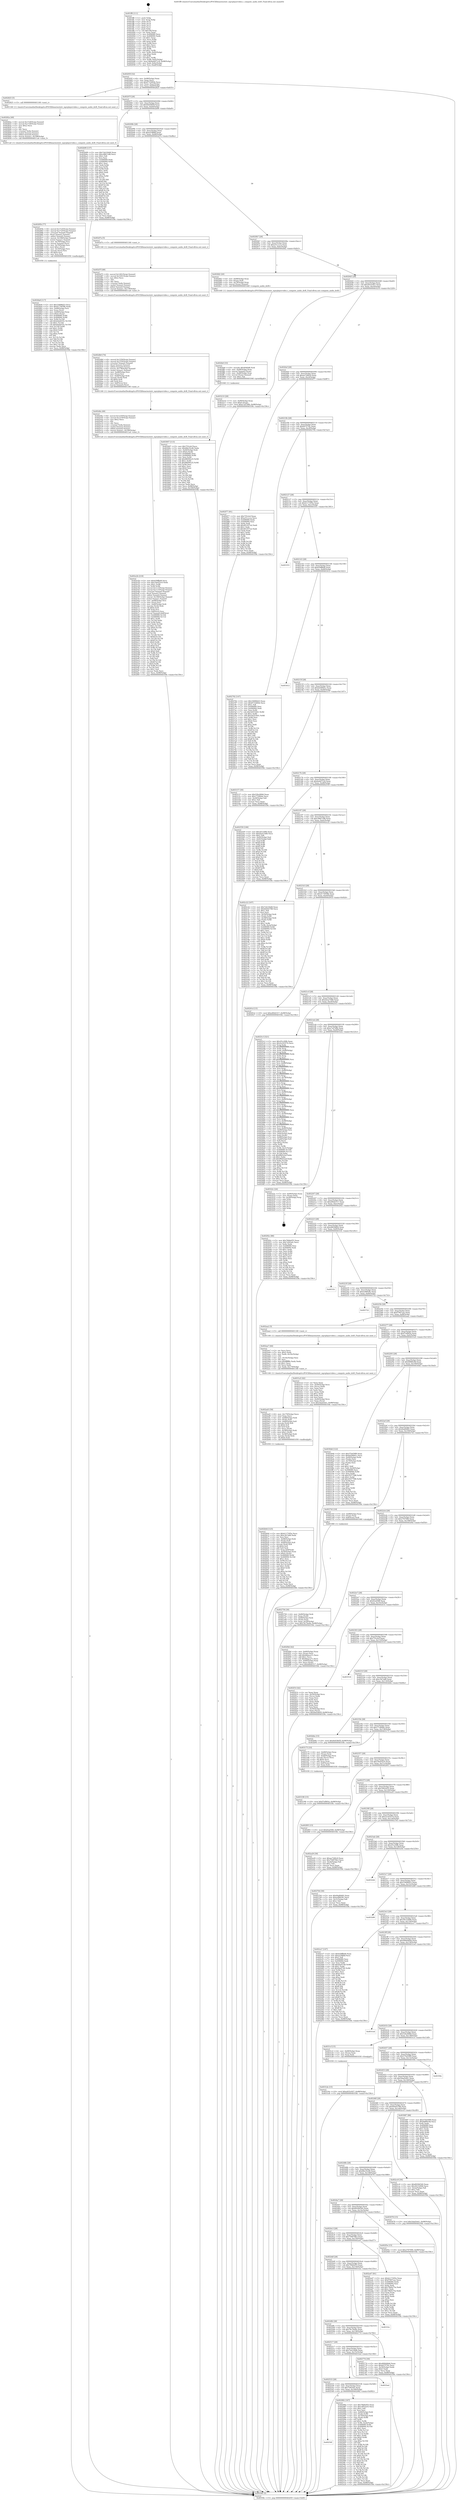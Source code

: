digraph "0x401ff0" {
  label = "0x401ff0 (/mnt/c/Users/mathe/Desktop/tcc/POCII/binaries/extr_mpvplayervideo.c_compute_audio_drift_Final-ollvm.out::main(0))"
  labelloc = "t"
  node[shape=record]

  Entry [label="",width=0.3,height=0.3,shape=circle,fillcolor=black,style=filled]
  "0x40205f" [label="{
     0x40205f [32]\l
     | [instrs]\l
     &nbsp;&nbsp;0x40205f \<+6\>: mov -0x98(%rbp),%eax\l
     &nbsp;&nbsp;0x402065 \<+2\>: mov %eax,%ecx\l
     &nbsp;&nbsp;0x402067 \<+6\>: sub $0x8733482b,%ecx\l
     &nbsp;&nbsp;0x40206d \<+6\>: mov %eax,-0xac(%rbp)\l
     &nbsp;&nbsp;0x402073 \<+6\>: mov %ecx,-0xb0(%rbp)\l
     &nbsp;&nbsp;0x402079 \<+6\>: je 0000000000402825 \<main+0x835\>\l
  }"]
  "0x402825" [label="{
     0x402825 [5]\l
     | [instrs]\l
     &nbsp;&nbsp;0x402825 \<+5\>: call 0000000000401160 \<next_i\>\l
     | [calls]\l
     &nbsp;&nbsp;0x401160 \{1\} (/mnt/c/Users/mathe/Desktop/tcc/POCII/binaries/extr_mpvplayervideo.c_compute_audio_drift_Final-ollvm.out::next_i)\l
  }"]
  "0x40207f" [label="{
     0x40207f [28]\l
     | [instrs]\l
     &nbsp;&nbsp;0x40207f \<+5\>: jmp 0000000000402084 \<main+0x94\>\l
     &nbsp;&nbsp;0x402084 \<+6\>: mov -0xac(%rbp),%eax\l
     &nbsp;&nbsp;0x40208a \<+5\>: sub $0x9e638d5f,%eax\l
     &nbsp;&nbsp;0x40208f \<+6\>: mov %eax,-0xb4(%rbp)\l
     &nbsp;&nbsp;0x402095 \<+6\>: je 0000000000402b99 \<main+0xba9\>\l
  }"]
  Exit [label="",width=0.3,height=0.3,shape=circle,fillcolor=black,style=filled,peripheries=2]
  "0x402b99" [label="{
     0x402b99 [137]\l
     | [instrs]\l
     &nbsp;&nbsp;0x402b99 \<+5\>: mov $0x7eb104d6,%eax\l
     &nbsp;&nbsp;0x402b9e \<+5\>: mov $0xc96b7c88,%ecx\l
     &nbsp;&nbsp;0x402ba3 \<+2\>: mov $0x1,%dl\l
     &nbsp;&nbsp;0x402ba5 \<+2\>: xor %esi,%esi\l
     &nbsp;&nbsp;0x402ba7 \<+7\>: mov 0x406060,%edi\l
     &nbsp;&nbsp;0x402bae \<+8\>: mov 0x406064,%r8d\l
     &nbsp;&nbsp;0x402bb6 \<+3\>: sub $0x1,%esi\l
     &nbsp;&nbsp;0x402bb9 \<+3\>: mov %edi,%r9d\l
     &nbsp;&nbsp;0x402bbc \<+3\>: add %esi,%r9d\l
     &nbsp;&nbsp;0x402bbf \<+4\>: imul %r9d,%edi\l
     &nbsp;&nbsp;0x402bc3 \<+3\>: and $0x1,%edi\l
     &nbsp;&nbsp;0x402bc6 \<+3\>: cmp $0x0,%edi\l
     &nbsp;&nbsp;0x402bc9 \<+4\>: sete %r10b\l
     &nbsp;&nbsp;0x402bcd \<+4\>: cmp $0xa,%r8d\l
     &nbsp;&nbsp;0x402bd1 \<+4\>: setl %r11b\l
     &nbsp;&nbsp;0x402bd5 \<+3\>: mov %r10b,%bl\l
     &nbsp;&nbsp;0x402bd8 \<+3\>: xor $0xff,%bl\l
     &nbsp;&nbsp;0x402bdb \<+3\>: mov %r11b,%r14b\l
     &nbsp;&nbsp;0x402bde \<+4\>: xor $0xff,%r14b\l
     &nbsp;&nbsp;0x402be2 \<+3\>: xor $0x1,%dl\l
     &nbsp;&nbsp;0x402be5 \<+3\>: mov %bl,%r15b\l
     &nbsp;&nbsp;0x402be8 \<+4\>: and $0xff,%r15b\l
     &nbsp;&nbsp;0x402bec \<+3\>: and %dl,%r10b\l
     &nbsp;&nbsp;0x402bef \<+3\>: mov %r14b,%r12b\l
     &nbsp;&nbsp;0x402bf2 \<+4\>: and $0xff,%r12b\l
     &nbsp;&nbsp;0x402bf6 \<+3\>: and %dl,%r11b\l
     &nbsp;&nbsp;0x402bf9 \<+3\>: or %r10b,%r15b\l
     &nbsp;&nbsp;0x402bfc \<+3\>: or %r11b,%r12b\l
     &nbsp;&nbsp;0x402bff \<+3\>: xor %r12b,%r15b\l
     &nbsp;&nbsp;0x402c02 \<+3\>: or %r14b,%bl\l
     &nbsp;&nbsp;0x402c05 \<+3\>: xor $0xff,%bl\l
     &nbsp;&nbsp;0x402c08 \<+3\>: or $0x1,%dl\l
     &nbsp;&nbsp;0x402c0b \<+2\>: and %dl,%bl\l
     &nbsp;&nbsp;0x402c0d \<+3\>: or %bl,%r15b\l
     &nbsp;&nbsp;0x402c10 \<+4\>: test $0x1,%r15b\l
     &nbsp;&nbsp;0x402c14 \<+3\>: cmovne %ecx,%eax\l
     &nbsp;&nbsp;0x402c17 \<+6\>: mov %eax,-0x98(%rbp)\l
     &nbsp;&nbsp;0x402c1d \<+5\>: jmp 000000000040358c \<main+0x159c\>\l
  }"]
  "0x40209b" [label="{
     0x40209b [28]\l
     | [instrs]\l
     &nbsp;&nbsp;0x40209b \<+5\>: jmp 00000000004020a0 \<main+0xb0\>\l
     &nbsp;&nbsp;0x4020a0 \<+6\>: mov -0xac(%rbp),%eax\l
     &nbsp;&nbsp;0x4020a6 \<+5\>: sub $0xa25ffdbf,%eax\l
     &nbsp;&nbsp;0x4020ab \<+6\>: mov %eax,-0xb8(%rbp)\l
     &nbsp;&nbsp;0x4020b1 \<+6\>: je 0000000000402d7a \<main+0xd8a\>\l
  }"]
  "0x4031de" [label="{
     0x4031de [15]\l
     | [instrs]\l
     &nbsp;&nbsp;0x4031de \<+10\>: movl $0xa933c927,-0x98(%rbp)\l
     &nbsp;&nbsp;0x4031e8 \<+5\>: jmp 000000000040358c \<main+0x159c\>\l
  }"]
  "0x402d7a" [label="{
     0x402d7a [5]\l
     | [instrs]\l
     &nbsp;&nbsp;0x402d7a \<+5\>: call 0000000000401160 \<next_i\>\l
     | [calls]\l
     &nbsp;&nbsp;0x401160 \{1\} (/mnt/c/Users/mathe/Desktop/tcc/POCII/binaries/extr_mpvplayervideo.c_compute_audio_drift_Final-ollvm.out::next_i)\l
  }"]
  "0x4020b7" [label="{
     0x4020b7 [28]\l
     | [instrs]\l
     &nbsp;&nbsp;0x4020b7 \<+5\>: jmp 00000000004020bc \<main+0xcc\>\l
     &nbsp;&nbsp;0x4020bc \<+6\>: mov -0xac(%rbp),%eax\l
     &nbsp;&nbsp;0x4020c2 \<+5\>: sub $0xa51cccca,%eax\l
     &nbsp;&nbsp;0x4020c7 \<+6\>: mov %eax,-0xbc(%rbp)\l
     &nbsp;&nbsp;0x4020cd \<+6\>: je 0000000000402fd2 \<main+0xfe2\>\l
  }"]
  "0x403196" [label="{
     0x403196 [15]\l
     | [instrs]\l
     &nbsp;&nbsp;0x403196 \<+10\>: movl $0xf7ef993a,-0x98(%rbp)\l
     &nbsp;&nbsp;0x4031a0 \<+5\>: jmp 000000000040358c \<main+0x159c\>\l
  }"]
  "0x402fd2" [label="{
     0x402fd2 [20]\l
     | [instrs]\l
     &nbsp;&nbsp;0x402fd2 \<+4\>: mov -0x68(%rbp),%rax\l
     &nbsp;&nbsp;0x402fd6 \<+3\>: mov (%rax),%rdi\l
     &nbsp;&nbsp;0x402fd9 \<+4\>: mov -0x78(%rbp),%rax\l
     &nbsp;&nbsp;0x402fdd \<+4\>: movsd (%rax),%xmm0\l
     &nbsp;&nbsp;0x402fe1 \<+5\>: call 0000000000401440 \<compute_audio_drift\>\l
     | [calls]\l
     &nbsp;&nbsp;0x401440 \{1\} (/mnt/c/Users/mathe/Desktop/tcc/POCII/binaries/extr_mpvplayervideo.c_compute_audio_drift_Final-ollvm.out::compute_audio_drift)\l
  }"]
  "0x4020d3" [label="{
     0x4020d3 [28]\l
     | [instrs]\l
     &nbsp;&nbsp;0x4020d3 \<+5\>: jmp 00000000004020d8 \<main+0xe8\>\l
     &nbsp;&nbsp;0x4020d8 \<+6\>: mov -0xac(%rbp),%eax\l
     &nbsp;&nbsp;0x4020de \<+5\>: sub $0xa933c927,%eax\l
     &nbsp;&nbsp;0x4020e3 \<+6\>: mov %eax,-0xc0(%rbp)\l
     &nbsp;&nbsp;0x4020e9 \<+6\>: je 0000000000403210 \<main+0x1220\>\l
  }"]
  "0x403007" [label="{
     0x403007 [113]\l
     | [instrs]\l
     &nbsp;&nbsp;0x403007 \<+5\>: mov $0x755c4cf,%ecx\l
     &nbsp;&nbsp;0x40300c \<+5\>: mov $0x68e35cd0,%edx\l
     &nbsp;&nbsp;0x403011 \<+4\>: mov -0x40(%rbp),%rdi\l
     &nbsp;&nbsp;0x403015 \<+6\>: movl $0x0,(%rdi)\l
     &nbsp;&nbsp;0x40301b \<+7\>: mov 0x406060,%esi\l
     &nbsp;&nbsp;0x403022 \<+8\>: mov 0x406064,%r8d\l
     &nbsp;&nbsp;0x40302a \<+3\>: mov %esi,%r9d\l
     &nbsp;&nbsp;0x40302d \<+7\>: add $0x96009c25,%r9d\l
     &nbsp;&nbsp;0x403034 \<+4\>: sub $0x1,%r9d\l
     &nbsp;&nbsp;0x403038 \<+7\>: sub $0x96009c25,%r9d\l
     &nbsp;&nbsp;0x40303f \<+4\>: imul %r9d,%esi\l
     &nbsp;&nbsp;0x403043 \<+3\>: and $0x1,%esi\l
     &nbsp;&nbsp;0x403046 \<+3\>: cmp $0x0,%esi\l
     &nbsp;&nbsp;0x403049 \<+4\>: sete %r10b\l
     &nbsp;&nbsp;0x40304d \<+4\>: cmp $0xa,%r8d\l
     &nbsp;&nbsp;0x403051 \<+4\>: setl %r11b\l
     &nbsp;&nbsp;0x403055 \<+3\>: mov %r10b,%bl\l
     &nbsp;&nbsp;0x403058 \<+3\>: and %r11b,%bl\l
     &nbsp;&nbsp;0x40305b \<+3\>: xor %r11b,%r10b\l
     &nbsp;&nbsp;0x40305e \<+3\>: or %r10b,%bl\l
     &nbsp;&nbsp;0x403061 \<+3\>: test $0x1,%bl\l
     &nbsp;&nbsp;0x403064 \<+3\>: cmovne %edx,%ecx\l
     &nbsp;&nbsp;0x403067 \<+6\>: mov %ecx,-0x98(%rbp)\l
     &nbsp;&nbsp;0x40306d \<+6\>: mov %eax,-0x184(%rbp)\l
     &nbsp;&nbsp;0x403073 \<+5\>: jmp 000000000040358c \<main+0x159c\>\l
  }"]
  "0x403210" [label="{
     0x403210 [28]\l
     | [instrs]\l
     &nbsp;&nbsp;0x403210 \<+7\>: mov -0x90(%rbp),%rax\l
     &nbsp;&nbsp;0x403217 \<+6\>: movl $0x0,(%rax)\l
     &nbsp;&nbsp;0x40321d \<+10\>: movl $0xe7af7d9b,-0x98(%rbp)\l
     &nbsp;&nbsp;0x403227 \<+5\>: jmp 000000000040358c \<main+0x159c\>\l
  }"]
  "0x4020ef" [label="{
     0x4020ef [28]\l
     | [instrs]\l
     &nbsp;&nbsp;0x4020ef \<+5\>: jmp 00000000004020f4 \<main+0x104\>\l
     &nbsp;&nbsp;0x4020f4 \<+6\>: mov -0xac(%rbp),%eax\l
     &nbsp;&nbsp;0x4020fa \<+5\>: sub $0xae7260c9,%eax\l
     &nbsp;&nbsp;0x4020ff \<+6\>: mov %eax,-0xc4(%rbp)\l
     &nbsp;&nbsp;0x402105 \<+6\>: je 0000000000402f77 \<main+0xf87\>\l
  }"]
  "0x402fe6" [label="{
     0x402fe6 [33]\l
     | [instrs]\l
     &nbsp;&nbsp;0x402fe6 \<+10\>: movabs $0x4040d6,%rdi\l
     &nbsp;&nbsp;0x402ff0 \<+4\>: mov -0x48(%rbp),%rax\l
     &nbsp;&nbsp;0x402ff4 \<+4\>: movsd %xmm0,(%rax)\l
     &nbsp;&nbsp;0x402ff8 \<+4\>: mov -0x48(%rbp),%rax\l
     &nbsp;&nbsp;0x402ffc \<+4\>: movsd (%rax),%xmm0\l
     &nbsp;&nbsp;0x403000 \<+2\>: mov $0x1,%al\l
     &nbsp;&nbsp;0x403002 \<+5\>: call 0000000000401040 \<printf@plt\>\l
     | [calls]\l
     &nbsp;&nbsp;0x401040 \{1\} (unknown)\l
  }"]
  "0x402f77" [label="{
     0x402f77 [91]\l
     | [instrs]\l
     &nbsp;&nbsp;0x402f77 \<+5\>: mov $0x755c4cf,%eax\l
     &nbsp;&nbsp;0x402f7c \<+5\>: mov $0xa51cccca,%ecx\l
     &nbsp;&nbsp;0x402f81 \<+7\>: mov 0x406060,%edx\l
     &nbsp;&nbsp;0x402f88 \<+7\>: mov 0x406064,%esi\l
     &nbsp;&nbsp;0x402f8f \<+2\>: mov %edx,%edi\l
     &nbsp;&nbsp;0x402f91 \<+6\>: add $0x401457a2,%edi\l
     &nbsp;&nbsp;0x402f97 \<+3\>: sub $0x1,%edi\l
     &nbsp;&nbsp;0x402f9a \<+6\>: sub $0x401457a2,%edi\l
     &nbsp;&nbsp;0x402fa0 \<+3\>: imul %edi,%edx\l
     &nbsp;&nbsp;0x402fa3 \<+3\>: and $0x1,%edx\l
     &nbsp;&nbsp;0x402fa6 \<+3\>: cmp $0x0,%edx\l
     &nbsp;&nbsp;0x402fa9 \<+4\>: sete %r8b\l
     &nbsp;&nbsp;0x402fad \<+3\>: cmp $0xa,%esi\l
     &nbsp;&nbsp;0x402fb0 \<+4\>: setl %r9b\l
     &nbsp;&nbsp;0x402fb4 \<+3\>: mov %r8b,%r10b\l
     &nbsp;&nbsp;0x402fb7 \<+3\>: and %r9b,%r10b\l
     &nbsp;&nbsp;0x402fba \<+3\>: xor %r9b,%r8b\l
     &nbsp;&nbsp;0x402fbd \<+3\>: or %r8b,%r10b\l
     &nbsp;&nbsp;0x402fc0 \<+4\>: test $0x1,%r10b\l
     &nbsp;&nbsp;0x402fc4 \<+3\>: cmovne %ecx,%eax\l
     &nbsp;&nbsp;0x402fc7 \<+6\>: mov %eax,-0x98(%rbp)\l
     &nbsp;&nbsp;0x402fcd \<+5\>: jmp 000000000040358c \<main+0x159c\>\l
  }"]
  "0x40210b" [label="{
     0x40210b [28]\l
     | [instrs]\l
     &nbsp;&nbsp;0x40210b \<+5\>: jmp 0000000000402110 \<main+0x120\>\l
     &nbsp;&nbsp;0x402110 \<+6\>: mov -0xac(%rbp),%eax\l
     &nbsp;&nbsp;0x402116 \<+5\>: sub $0xb07f75fc,%eax\l
     &nbsp;&nbsp;0x40211b \<+6\>: mov %eax,-0xc8(%rbp)\l
     &nbsp;&nbsp;0x402121 \<+6\>: je 0000000000402792 \<main+0x7a2\>\l
  }"]
  "0x402e2b" [label="{
     0x402e2b [218]\l
     | [instrs]\l
     &nbsp;&nbsp;0x402e2b \<+5\>: mov $0xb59ffbd9,%ecx\l
     &nbsp;&nbsp;0x402e30 \<+5\>: mov $0x19e052c0,%edx\l
     &nbsp;&nbsp;0x402e35 \<+3\>: mov $0x1,%r8b\l
     &nbsp;&nbsp;0x402e38 \<+3\>: xor %r9d,%r9d\l
     &nbsp;&nbsp;0x402e3b \<+8\>: movsd 0x11c5(%rip),%xmm1\l
     &nbsp;&nbsp;0x402e43 \<+8\>: movsd 0x11c5(%rip),%xmm2\l
     &nbsp;&nbsp;0x402e4b \<+4\>: cvtss2sd %xmm0,%xmm0\l
     &nbsp;&nbsp;0x402e4f \<+4\>: divsd %xmm2,%xmm0\l
     &nbsp;&nbsp;0x402e53 \<+4\>: addsd %xmm0,%xmm1\l
     &nbsp;&nbsp;0x402e57 \<+8\>: movsd -0x180(%rbp),%xmm0\l
     &nbsp;&nbsp;0x402e5f \<+4\>: mulsd %xmm1,%xmm0\l
     &nbsp;&nbsp;0x402e63 \<+4\>: mov -0x68(%rbp),%rsi\l
     &nbsp;&nbsp;0x402e67 \<+3\>: mov (%rsi),%rsi\l
     &nbsp;&nbsp;0x402e6a \<+4\>: mov -0x60(%rbp),%rdi\l
     &nbsp;&nbsp;0x402e6e \<+3\>: movslq (%rdi),%rdi\l
     &nbsp;&nbsp;0x402e71 \<+4\>: shl $0x4,%rdi\l
     &nbsp;&nbsp;0x402e75 \<+3\>: add %rdi,%rsi\l
     &nbsp;&nbsp;0x402e78 \<+4\>: mov 0x8(%rsi),%rsi\l
     &nbsp;&nbsp;0x402e7c \<+5\>: movsd %xmm0,0x8(%rsi)\l
     &nbsp;&nbsp;0x402e81 \<+8\>: mov 0x406060,%r10d\l
     &nbsp;&nbsp;0x402e89 \<+8\>: mov 0x406064,%r11d\l
     &nbsp;&nbsp;0x402e91 \<+4\>: sub $0x1,%r9d\l
     &nbsp;&nbsp;0x402e95 \<+3\>: mov %r10d,%ebx\l
     &nbsp;&nbsp;0x402e98 \<+3\>: add %r9d,%ebx\l
     &nbsp;&nbsp;0x402e9b \<+4\>: imul %ebx,%r10d\l
     &nbsp;&nbsp;0x402e9f \<+4\>: and $0x1,%r10d\l
     &nbsp;&nbsp;0x402ea3 \<+4\>: cmp $0x0,%r10d\l
     &nbsp;&nbsp;0x402ea7 \<+4\>: sete %r14b\l
     &nbsp;&nbsp;0x402eab \<+4\>: cmp $0xa,%r11d\l
     &nbsp;&nbsp;0x402eaf \<+4\>: setl %r15b\l
     &nbsp;&nbsp;0x402eb3 \<+3\>: mov %r14b,%r12b\l
     &nbsp;&nbsp;0x402eb6 \<+4\>: xor $0xff,%r12b\l
     &nbsp;&nbsp;0x402eba \<+3\>: mov %r15b,%r13b\l
     &nbsp;&nbsp;0x402ebd \<+4\>: xor $0xff,%r13b\l
     &nbsp;&nbsp;0x402ec1 \<+4\>: xor $0x0,%r8b\l
     &nbsp;&nbsp;0x402ec5 \<+3\>: mov %r12b,%sil\l
     &nbsp;&nbsp;0x402ec8 \<+4\>: and $0x0,%sil\l
     &nbsp;&nbsp;0x402ecc \<+3\>: and %r8b,%r14b\l
     &nbsp;&nbsp;0x402ecf \<+3\>: mov %r13b,%dil\l
     &nbsp;&nbsp;0x402ed2 \<+4\>: and $0x0,%dil\l
     &nbsp;&nbsp;0x402ed6 \<+3\>: and %r8b,%r15b\l
     &nbsp;&nbsp;0x402ed9 \<+3\>: or %r14b,%sil\l
     &nbsp;&nbsp;0x402edc \<+3\>: or %r15b,%dil\l
     &nbsp;&nbsp;0x402edf \<+3\>: xor %dil,%sil\l
     &nbsp;&nbsp;0x402ee2 \<+3\>: or %r13b,%r12b\l
     &nbsp;&nbsp;0x402ee5 \<+4\>: xor $0xff,%r12b\l
     &nbsp;&nbsp;0x402ee9 \<+4\>: or $0x0,%r8b\l
     &nbsp;&nbsp;0x402eed \<+3\>: and %r8b,%r12b\l
     &nbsp;&nbsp;0x402ef0 \<+3\>: or %r12b,%sil\l
     &nbsp;&nbsp;0x402ef3 \<+4\>: test $0x1,%sil\l
     &nbsp;&nbsp;0x402ef7 \<+3\>: cmovne %edx,%ecx\l
     &nbsp;&nbsp;0x402efa \<+6\>: mov %ecx,-0x98(%rbp)\l
     &nbsp;&nbsp;0x402f00 \<+5\>: jmp 000000000040358c \<main+0x159c\>\l
  }"]
  "0x402792" [label="{
     0x402792 [147]\l
     | [instrs]\l
     &nbsp;&nbsp;0x402792 \<+5\>: mov $0x33698d23,%eax\l
     &nbsp;&nbsp;0x402797 \<+5\>: mov $0x8733482b,%ecx\l
     &nbsp;&nbsp;0x40279c \<+2\>: mov $0x1,%dl\l
     &nbsp;&nbsp;0x40279e \<+7\>: mov 0x406060,%esi\l
     &nbsp;&nbsp;0x4027a5 \<+7\>: mov 0x406064,%edi\l
     &nbsp;&nbsp;0x4027ac \<+3\>: mov %esi,%r8d\l
     &nbsp;&nbsp;0x4027af \<+7\>: sub $0x5d353441,%r8d\l
     &nbsp;&nbsp;0x4027b6 \<+4\>: sub $0x1,%r8d\l
     &nbsp;&nbsp;0x4027ba \<+7\>: add $0x5d353441,%r8d\l
     &nbsp;&nbsp;0x4027c1 \<+4\>: imul %r8d,%esi\l
     &nbsp;&nbsp;0x4027c5 \<+3\>: and $0x1,%esi\l
     &nbsp;&nbsp;0x4027c8 \<+3\>: cmp $0x0,%esi\l
     &nbsp;&nbsp;0x4027cb \<+4\>: sete %r9b\l
     &nbsp;&nbsp;0x4027cf \<+3\>: cmp $0xa,%edi\l
     &nbsp;&nbsp;0x4027d2 \<+4\>: setl %r10b\l
     &nbsp;&nbsp;0x4027d6 \<+3\>: mov %r9b,%r11b\l
     &nbsp;&nbsp;0x4027d9 \<+4\>: xor $0xff,%r11b\l
     &nbsp;&nbsp;0x4027dd \<+3\>: mov %r10b,%bl\l
     &nbsp;&nbsp;0x4027e0 \<+3\>: xor $0xff,%bl\l
     &nbsp;&nbsp;0x4027e3 \<+3\>: xor $0x1,%dl\l
     &nbsp;&nbsp;0x4027e6 \<+3\>: mov %r11b,%r14b\l
     &nbsp;&nbsp;0x4027e9 \<+4\>: and $0xff,%r14b\l
     &nbsp;&nbsp;0x4027ed \<+3\>: and %dl,%r9b\l
     &nbsp;&nbsp;0x4027f0 \<+3\>: mov %bl,%r15b\l
     &nbsp;&nbsp;0x4027f3 \<+4\>: and $0xff,%r15b\l
     &nbsp;&nbsp;0x4027f7 \<+3\>: and %dl,%r10b\l
     &nbsp;&nbsp;0x4027fa \<+3\>: or %r9b,%r14b\l
     &nbsp;&nbsp;0x4027fd \<+3\>: or %r10b,%r15b\l
     &nbsp;&nbsp;0x402800 \<+3\>: xor %r15b,%r14b\l
     &nbsp;&nbsp;0x402803 \<+3\>: or %bl,%r11b\l
     &nbsp;&nbsp;0x402806 \<+4\>: xor $0xff,%r11b\l
     &nbsp;&nbsp;0x40280a \<+3\>: or $0x1,%dl\l
     &nbsp;&nbsp;0x40280d \<+3\>: and %dl,%r11b\l
     &nbsp;&nbsp;0x402810 \<+3\>: or %r11b,%r14b\l
     &nbsp;&nbsp;0x402813 \<+4\>: test $0x1,%r14b\l
     &nbsp;&nbsp;0x402817 \<+3\>: cmovne %ecx,%eax\l
     &nbsp;&nbsp;0x40281a \<+6\>: mov %eax,-0x98(%rbp)\l
     &nbsp;&nbsp;0x402820 \<+5\>: jmp 000000000040358c \<main+0x159c\>\l
  }"]
  "0x402127" [label="{
     0x402127 [28]\l
     | [instrs]\l
     &nbsp;&nbsp;0x402127 \<+5\>: jmp 000000000040212c \<main+0x13c\>\l
     &nbsp;&nbsp;0x40212c \<+6\>: mov -0xac(%rbp),%eax\l
     &nbsp;&nbsp;0x402132 \<+5\>: sub $0xb117295e,%eax\l
     &nbsp;&nbsp;0x402137 \<+6\>: mov %eax,-0xcc(%rbp)\l
     &nbsp;&nbsp;0x40213d \<+6\>: je 0000000000403351 \<main+0x1361\>\l
  }"]
  "0x402dfa" [label="{
     0x402dfa [49]\l
     | [instrs]\l
     &nbsp;&nbsp;0x402dfa \<+8\>: movsd 0x1216(%rip),%xmm0\l
     &nbsp;&nbsp;0x402e02 \<+8\>: movsd 0x1216(%rip),%xmm1\l
     &nbsp;&nbsp;0x402e0a \<+5\>: mov $0x2,%ecx\l
     &nbsp;&nbsp;0x402e0f \<+1\>: cltd\l
     &nbsp;&nbsp;0x402e10 \<+2\>: idiv %ecx\l
     &nbsp;&nbsp;0x402e12 \<+4\>: cvtsi2sd %edx,%xmm2\l
     &nbsp;&nbsp;0x402e16 \<+4\>: mulsd %xmm2,%xmm1\l
     &nbsp;&nbsp;0x402e1a \<+4\>: addsd %xmm0,%xmm1\l
     &nbsp;&nbsp;0x402e1e \<+8\>: movsd %xmm1,-0x180(%rbp)\l
     &nbsp;&nbsp;0x402e26 \<+5\>: call 00000000004011a0 \<next_f\>\l
     | [calls]\l
     &nbsp;&nbsp;0x4011a0 \{1\} (/mnt/c/Users/mathe/Desktop/tcc/POCII/binaries/extr_mpvplayervideo.c_compute_audio_drift_Final-ollvm.out::next_f)\l
  }"]
  "0x403351" [label="{
     0x403351\l
  }", style=dashed]
  "0x402143" [label="{
     0x402143 [28]\l
     | [instrs]\l
     &nbsp;&nbsp;0x402143 \<+5\>: jmp 0000000000402148 \<main+0x158\>\l
     &nbsp;&nbsp;0x402148 \<+6\>: mov -0xac(%rbp),%eax\l
     &nbsp;&nbsp;0x40214e \<+5\>: sub $0xb59ffbd9,%eax\l
     &nbsp;&nbsp;0x402153 \<+6\>: mov %eax,-0xd0(%rbp)\l
     &nbsp;&nbsp;0x402159 \<+6\>: je 0000000000403412 \<main+0x1422\>\l
  }"]
  "0x402db0" [label="{
     0x402db0 [74]\l
     | [instrs]\l
     &nbsp;&nbsp;0x402db0 \<+8\>: movsd 0x1250(%rip),%xmm1\l
     &nbsp;&nbsp;0x402db8 \<+8\>: movsd 0x1250(%rip),%xmm2\l
     &nbsp;&nbsp;0x402dc0 \<+4\>: cvtss2sd %xmm0,%xmm0\l
     &nbsp;&nbsp;0x402dc4 \<+4\>: divsd %xmm2,%xmm0\l
     &nbsp;&nbsp;0x402dc8 \<+4\>: addsd %xmm0,%xmm1\l
     &nbsp;&nbsp;0x402dcc \<+8\>: movsd -0x178(%rbp),%xmm0\l
     &nbsp;&nbsp;0x402dd4 \<+4\>: mulsd %xmm1,%xmm0\l
     &nbsp;&nbsp;0x402dd8 \<+4\>: mov -0x68(%rbp),%rsi\l
     &nbsp;&nbsp;0x402ddc \<+3\>: mov (%rsi),%rsi\l
     &nbsp;&nbsp;0x402ddf \<+4\>: mov -0x60(%rbp),%rdi\l
     &nbsp;&nbsp;0x402de3 \<+3\>: movslq (%rdi),%rdi\l
     &nbsp;&nbsp;0x402de6 \<+4\>: shl $0x4,%rdi\l
     &nbsp;&nbsp;0x402dea \<+3\>: add %rdi,%rsi\l
     &nbsp;&nbsp;0x402ded \<+4\>: mov 0x8(%rsi),%rsi\l
     &nbsp;&nbsp;0x402df1 \<+4\>: movsd %xmm0,(%rsi)\l
     &nbsp;&nbsp;0x402df5 \<+5\>: call 0000000000401160 \<next_i\>\l
     | [calls]\l
     &nbsp;&nbsp;0x401160 \{1\} (/mnt/c/Users/mathe/Desktop/tcc/POCII/binaries/extr_mpvplayervideo.c_compute_audio_drift_Final-ollvm.out::next_i)\l
  }"]
  "0x403412" [label="{
     0x403412\l
  }", style=dashed]
  "0x40215f" [label="{
     0x40215f [28]\l
     | [instrs]\l
     &nbsp;&nbsp;0x40215f \<+5\>: jmp 0000000000402164 \<main+0x174\>\l
     &nbsp;&nbsp;0x402164 \<+6\>: mov -0xac(%rbp),%eax\l
     &nbsp;&nbsp;0x40216a \<+5\>: sub $0xbd369d1c,%eax\l
     &nbsp;&nbsp;0x40216f \<+6\>: mov %eax,-0xd4(%rbp)\l
     &nbsp;&nbsp;0x402175 \<+6\>: je 0000000000403157 \<main+0x1167\>\l
  }"]
  "0x402d7f" [label="{
     0x402d7f [49]\l
     | [instrs]\l
     &nbsp;&nbsp;0x402d7f \<+8\>: movsd 0x1291(%rip),%xmm0\l
     &nbsp;&nbsp;0x402d87 \<+8\>: movsd 0x1291(%rip),%xmm1\l
     &nbsp;&nbsp;0x402d8f \<+5\>: mov $0x2,%ecx\l
     &nbsp;&nbsp;0x402d94 \<+1\>: cltd\l
     &nbsp;&nbsp;0x402d95 \<+2\>: idiv %ecx\l
     &nbsp;&nbsp;0x402d97 \<+4\>: cvtsi2sd %edx,%xmm2\l
     &nbsp;&nbsp;0x402d9b \<+4\>: mulsd %xmm2,%xmm1\l
     &nbsp;&nbsp;0x402d9f \<+4\>: addsd %xmm0,%xmm1\l
     &nbsp;&nbsp;0x402da3 \<+8\>: movsd %xmm1,-0x178(%rbp)\l
     &nbsp;&nbsp;0x402dab \<+5\>: call 00000000004011a0 \<next_f\>\l
     | [calls]\l
     &nbsp;&nbsp;0x4011a0 \{1\} (/mnt/c/Users/mathe/Desktop/tcc/POCII/binaries/extr_mpvplayervideo.c_compute_audio_drift_Final-ollvm.out::next_f)\l
  }"]
  "0x403157" [label="{
     0x403157 [30]\l
     | [instrs]\l
     &nbsp;&nbsp;0x403157 \<+5\>: mov $0x52bc808d,%eax\l
     &nbsp;&nbsp;0x40315c \<+5\>: mov $0x1718f4de,%ecx\l
     &nbsp;&nbsp;0x403161 \<+3\>: mov -0x29(%rbp),%dl\l
     &nbsp;&nbsp;0x403164 \<+3\>: test $0x1,%dl\l
     &nbsp;&nbsp;0x403167 \<+3\>: cmovne %ecx,%eax\l
     &nbsp;&nbsp;0x40316a \<+6\>: mov %eax,-0x98(%rbp)\l
     &nbsp;&nbsp;0x403170 \<+5\>: jmp 000000000040358c \<main+0x159c\>\l
  }"]
  "0x40217b" [label="{
     0x40217b [28]\l
     | [instrs]\l
     &nbsp;&nbsp;0x40217b \<+5\>: jmp 0000000000402180 \<main+0x190\>\l
     &nbsp;&nbsp;0x402180 \<+6\>: mov -0xac(%rbp),%eax\l
     &nbsp;&nbsp;0x402186 \<+5\>: sub $0xbeb971c8,%eax\l
     &nbsp;&nbsp;0x40218b \<+6\>: mov %eax,-0xd8(%rbp)\l
     &nbsp;&nbsp;0x402191 \<+6\>: je 0000000000402559 \<main+0x569\>\l
  }"]
  "0x402b0d" [label="{
     0x402b0d [125]\l
     | [instrs]\l
     &nbsp;&nbsp;0x402b0d \<+5\>: mov $0xb117295e,%ecx\l
     &nbsp;&nbsp;0x402b12 \<+5\>: mov $0xc3b7a68,%edx\l
     &nbsp;&nbsp;0x402b17 \<+2\>: xor %esi,%esi\l
     &nbsp;&nbsp;0x402b19 \<+4\>: mov -0x68(%rbp),%rdi\l
     &nbsp;&nbsp;0x402b1d \<+3\>: mov (%rdi),%rdi\l
     &nbsp;&nbsp;0x402b20 \<+4\>: mov -0x60(%rbp),%r8\l
     &nbsp;&nbsp;0x402b24 \<+3\>: movslq (%r8),%r8\l
     &nbsp;&nbsp;0x402b27 \<+4\>: shl $0x4,%r8\l
     &nbsp;&nbsp;0x402b2b \<+3\>: add %r8,%rdi\l
     &nbsp;&nbsp;0x402b2e \<+4\>: mov %rax,0x8(%rdi)\l
     &nbsp;&nbsp;0x402b32 \<+4\>: mov -0x50(%rbp),%rax\l
     &nbsp;&nbsp;0x402b36 \<+6\>: movl $0x0,(%rax)\l
     &nbsp;&nbsp;0x402b3c \<+8\>: mov 0x406060,%r9d\l
     &nbsp;&nbsp;0x402b44 \<+8\>: mov 0x406064,%r10d\l
     &nbsp;&nbsp;0x402b4c \<+3\>: sub $0x1,%esi\l
     &nbsp;&nbsp;0x402b4f \<+3\>: mov %r9d,%r11d\l
     &nbsp;&nbsp;0x402b52 \<+3\>: add %esi,%r11d\l
     &nbsp;&nbsp;0x402b55 \<+4\>: imul %r11d,%r9d\l
     &nbsp;&nbsp;0x402b59 \<+4\>: and $0x1,%r9d\l
     &nbsp;&nbsp;0x402b5d \<+4\>: cmp $0x0,%r9d\l
     &nbsp;&nbsp;0x402b61 \<+3\>: sete %bl\l
     &nbsp;&nbsp;0x402b64 \<+4\>: cmp $0xa,%r10d\l
     &nbsp;&nbsp;0x402b68 \<+4\>: setl %r14b\l
     &nbsp;&nbsp;0x402b6c \<+3\>: mov %bl,%r15b\l
     &nbsp;&nbsp;0x402b6f \<+3\>: and %r14b,%r15b\l
     &nbsp;&nbsp;0x402b72 \<+3\>: xor %r14b,%bl\l
     &nbsp;&nbsp;0x402b75 \<+3\>: or %bl,%r15b\l
     &nbsp;&nbsp;0x402b78 \<+4\>: test $0x1,%r15b\l
     &nbsp;&nbsp;0x402b7c \<+3\>: cmovne %edx,%ecx\l
     &nbsp;&nbsp;0x402b7f \<+6\>: mov %ecx,-0x98(%rbp)\l
     &nbsp;&nbsp;0x402b85 \<+5\>: jmp 000000000040358c \<main+0x159c\>\l
  }"]
  "0x402559" [label="{
     0x402559 [106]\l
     | [instrs]\l
     &nbsp;&nbsp;0x402559 \<+5\>: mov $0x2f1e30fb,%eax\l
     &nbsp;&nbsp;0x40255e \<+5\>: mov $0xd2ea7d46,%ecx\l
     &nbsp;&nbsp;0x402563 \<+2\>: mov $0x1,%dl\l
     &nbsp;&nbsp;0x402565 \<+7\>: mov -0x92(%rbp),%sil\l
     &nbsp;&nbsp;0x40256c \<+7\>: mov -0x91(%rbp),%dil\l
     &nbsp;&nbsp;0x402573 \<+3\>: mov %sil,%r8b\l
     &nbsp;&nbsp;0x402576 \<+4\>: xor $0xff,%r8b\l
     &nbsp;&nbsp;0x40257a \<+3\>: mov %dil,%r9b\l
     &nbsp;&nbsp;0x40257d \<+4\>: xor $0xff,%r9b\l
     &nbsp;&nbsp;0x402581 \<+3\>: xor $0x0,%dl\l
     &nbsp;&nbsp;0x402584 \<+3\>: mov %r8b,%r10b\l
     &nbsp;&nbsp;0x402587 \<+4\>: and $0x0,%r10b\l
     &nbsp;&nbsp;0x40258b \<+3\>: and %dl,%sil\l
     &nbsp;&nbsp;0x40258e \<+3\>: mov %r9b,%r11b\l
     &nbsp;&nbsp;0x402591 \<+4\>: and $0x0,%r11b\l
     &nbsp;&nbsp;0x402595 \<+3\>: and %dl,%dil\l
     &nbsp;&nbsp;0x402598 \<+3\>: or %sil,%r10b\l
     &nbsp;&nbsp;0x40259b \<+3\>: or %dil,%r11b\l
     &nbsp;&nbsp;0x40259e \<+3\>: xor %r11b,%r10b\l
     &nbsp;&nbsp;0x4025a1 \<+3\>: or %r9b,%r8b\l
     &nbsp;&nbsp;0x4025a4 \<+4\>: xor $0xff,%r8b\l
     &nbsp;&nbsp;0x4025a8 \<+3\>: or $0x0,%dl\l
     &nbsp;&nbsp;0x4025ab \<+3\>: and %dl,%r8b\l
     &nbsp;&nbsp;0x4025ae \<+3\>: or %r8b,%r10b\l
     &nbsp;&nbsp;0x4025b1 \<+4\>: test $0x1,%r10b\l
     &nbsp;&nbsp;0x4025b5 \<+3\>: cmovne %ecx,%eax\l
     &nbsp;&nbsp;0x4025b8 \<+6\>: mov %eax,-0x98(%rbp)\l
     &nbsp;&nbsp;0x4025be \<+5\>: jmp 000000000040358c \<main+0x159c\>\l
  }"]
  "0x402197" [label="{
     0x402197 [28]\l
     | [instrs]\l
     &nbsp;&nbsp;0x402197 \<+5\>: jmp 000000000040219c \<main+0x1ac\>\l
     &nbsp;&nbsp;0x40219c \<+6\>: mov -0xac(%rbp),%eax\l
     &nbsp;&nbsp;0x4021a2 \<+5\>: sub $0xc96b7c88,%eax\l
     &nbsp;&nbsp;0x4021a7 \<+6\>: mov %eax,-0xdc(%rbp)\l
     &nbsp;&nbsp;0x4021ad \<+6\>: je 0000000000402c22 \<main+0xc32\>\l
  }"]
  "0x40358c" [label="{
     0x40358c [5]\l
     | [instrs]\l
     &nbsp;&nbsp;0x40358c \<+5\>: jmp 000000000040205f \<main+0x6f\>\l
  }"]
  "0x401ff0" [label="{
     0x401ff0 [111]\l
     | [instrs]\l
     &nbsp;&nbsp;0x401ff0 \<+1\>: push %rbp\l
     &nbsp;&nbsp;0x401ff1 \<+3\>: mov %rsp,%rbp\l
     &nbsp;&nbsp;0x401ff4 \<+2\>: push %r15\l
     &nbsp;&nbsp;0x401ff6 \<+2\>: push %r14\l
     &nbsp;&nbsp;0x401ff8 \<+2\>: push %r13\l
     &nbsp;&nbsp;0x401ffa \<+2\>: push %r12\l
     &nbsp;&nbsp;0x401ffc \<+1\>: push %rbx\l
     &nbsp;&nbsp;0x401ffd \<+7\>: sub $0x1b8,%rsp\l
     &nbsp;&nbsp;0x402004 \<+2\>: xor %eax,%eax\l
     &nbsp;&nbsp;0x402006 \<+7\>: mov 0x406060,%ecx\l
     &nbsp;&nbsp;0x40200d \<+7\>: mov 0x406064,%edx\l
     &nbsp;&nbsp;0x402014 \<+3\>: sub $0x1,%eax\l
     &nbsp;&nbsp;0x402017 \<+3\>: mov %ecx,%r8d\l
     &nbsp;&nbsp;0x40201a \<+3\>: add %eax,%r8d\l
     &nbsp;&nbsp;0x40201d \<+4\>: imul %r8d,%ecx\l
     &nbsp;&nbsp;0x402021 \<+3\>: and $0x1,%ecx\l
     &nbsp;&nbsp;0x402024 \<+3\>: cmp $0x0,%ecx\l
     &nbsp;&nbsp;0x402027 \<+4\>: sete %r9b\l
     &nbsp;&nbsp;0x40202b \<+4\>: and $0x1,%r9b\l
     &nbsp;&nbsp;0x40202f \<+7\>: mov %r9b,-0x92(%rbp)\l
     &nbsp;&nbsp;0x402036 \<+3\>: cmp $0xa,%edx\l
     &nbsp;&nbsp;0x402039 \<+4\>: setl %r9b\l
     &nbsp;&nbsp;0x40203d \<+4\>: and $0x1,%r9b\l
     &nbsp;&nbsp;0x402041 \<+7\>: mov %r9b,-0x91(%rbp)\l
     &nbsp;&nbsp;0x402048 \<+10\>: movl $0xbeb971c8,-0x98(%rbp)\l
     &nbsp;&nbsp;0x402052 \<+6\>: mov %edi,-0x9c(%rbp)\l
     &nbsp;&nbsp;0x402058 \<+7\>: mov %rsi,-0xa8(%rbp)\l
  }"]
  "0x402ad3" [label="{
     0x402ad3 [58]\l
     | [instrs]\l
     &nbsp;&nbsp;0x402ad3 \<+6\>: mov -0x170(%rbp),%ecx\l
     &nbsp;&nbsp;0x402ad9 \<+3\>: imul %eax,%ecx\l
     &nbsp;&nbsp;0x402adc \<+4\>: mov -0x68(%rbp),%rdi\l
     &nbsp;&nbsp;0x402ae0 \<+3\>: mov (%rdi),%rdi\l
     &nbsp;&nbsp;0x402ae3 \<+4\>: mov -0x60(%rbp),%r8\l
     &nbsp;&nbsp;0x402ae7 \<+3\>: movslq (%r8),%r8\l
     &nbsp;&nbsp;0x402aea \<+4\>: shl $0x4,%r8\l
     &nbsp;&nbsp;0x402aee \<+3\>: add %r8,%rdi\l
     &nbsp;&nbsp;0x402af1 \<+2\>: mov %ecx,(%rdi)\l
     &nbsp;&nbsp;0x402af3 \<+4\>: mov -0x58(%rbp),%rdi\l
     &nbsp;&nbsp;0x402af7 \<+6\>: movl $0x1,(%rdi)\l
     &nbsp;&nbsp;0x402afd \<+4\>: mov -0x58(%rbp),%rdi\l
     &nbsp;&nbsp;0x402b01 \<+3\>: movslq (%rdi),%rdi\l
     &nbsp;&nbsp;0x402b04 \<+4\>: shl $0x4,%rdi\l
     &nbsp;&nbsp;0x402b08 \<+5\>: call 0000000000401050 \<malloc@plt\>\l
     | [calls]\l
     &nbsp;&nbsp;0x401050 \{1\} (unknown)\l
  }"]
  "0x402c22" [label="{
     0x402c22 [167]\l
     | [instrs]\l
     &nbsp;&nbsp;0x402c22 \<+5\>: mov $0x7eb104d6,%eax\l
     &nbsp;&nbsp;0x402c27 \<+5\>: mov $0x64445788,%ecx\l
     &nbsp;&nbsp;0x402c2c \<+2\>: mov $0x1,%dl\l
     &nbsp;&nbsp;0x402c2e \<+2\>: xor %esi,%esi\l
     &nbsp;&nbsp;0x402c30 \<+4\>: mov -0x50(%rbp),%rdi\l
     &nbsp;&nbsp;0x402c34 \<+3\>: mov (%rdi),%r8d\l
     &nbsp;&nbsp;0x402c37 \<+4\>: mov -0x58(%rbp),%rdi\l
     &nbsp;&nbsp;0x402c3b \<+3\>: cmp (%rdi),%r8d\l
     &nbsp;&nbsp;0x402c3e \<+4\>: setl %r9b\l
     &nbsp;&nbsp;0x402c42 \<+4\>: and $0x1,%r9b\l
     &nbsp;&nbsp;0x402c46 \<+4\>: mov %r9b,-0x2a(%rbp)\l
     &nbsp;&nbsp;0x402c4a \<+8\>: mov 0x406060,%r8d\l
     &nbsp;&nbsp;0x402c52 \<+8\>: mov 0x406064,%r10d\l
     &nbsp;&nbsp;0x402c5a \<+3\>: sub $0x1,%esi\l
     &nbsp;&nbsp;0x402c5d \<+3\>: mov %r8d,%r11d\l
     &nbsp;&nbsp;0x402c60 \<+3\>: add %esi,%r11d\l
     &nbsp;&nbsp;0x402c63 \<+4\>: imul %r11d,%r8d\l
     &nbsp;&nbsp;0x402c67 \<+4\>: and $0x1,%r8d\l
     &nbsp;&nbsp;0x402c6b \<+4\>: cmp $0x0,%r8d\l
     &nbsp;&nbsp;0x402c6f \<+4\>: sete %r9b\l
     &nbsp;&nbsp;0x402c73 \<+4\>: cmp $0xa,%r10d\l
     &nbsp;&nbsp;0x402c77 \<+3\>: setl %bl\l
     &nbsp;&nbsp;0x402c7a \<+3\>: mov %r9b,%r14b\l
     &nbsp;&nbsp;0x402c7d \<+4\>: xor $0xff,%r14b\l
     &nbsp;&nbsp;0x402c81 \<+3\>: mov %bl,%r15b\l
     &nbsp;&nbsp;0x402c84 \<+4\>: xor $0xff,%r15b\l
     &nbsp;&nbsp;0x402c88 \<+3\>: xor $0x0,%dl\l
     &nbsp;&nbsp;0x402c8b \<+3\>: mov %r14b,%r12b\l
     &nbsp;&nbsp;0x402c8e \<+4\>: and $0x0,%r12b\l
     &nbsp;&nbsp;0x402c92 \<+3\>: and %dl,%r9b\l
     &nbsp;&nbsp;0x402c95 \<+3\>: mov %r15b,%r13b\l
     &nbsp;&nbsp;0x402c98 \<+4\>: and $0x0,%r13b\l
     &nbsp;&nbsp;0x402c9c \<+2\>: and %dl,%bl\l
     &nbsp;&nbsp;0x402c9e \<+3\>: or %r9b,%r12b\l
     &nbsp;&nbsp;0x402ca1 \<+3\>: or %bl,%r13b\l
     &nbsp;&nbsp;0x402ca4 \<+3\>: xor %r13b,%r12b\l
     &nbsp;&nbsp;0x402ca7 \<+3\>: or %r15b,%r14b\l
     &nbsp;&nbsp;0x402caa \<+4\>: xor $0xff,%r14b\l
     &nbsp;&nbsp;0x402cae \<+3\>: or $0x0,%dl\l
     &nbsp;&nbsp;0x402cb1 \<+3\>: and %dl,%r14b\l
     &nbsp;&nbsp;0x402cb4 \<+3\>: or %r14b,%r12b\l
     &nbsp;&nbsp;0x402cb7 \<+4\>: test $0x1,%r12b\l
     &nbsp;&nbsp;0x402cbb \<+3\>: cmovne %ecx,%eax\l
     &nbsp;&nbsp;0x402cbe \<+6\>: mov %eax,-0x98(%rbp)\l
     &nbsp;&nbsp;0x402cc4 \<+5\>: jmp 000000000040358c \<main+0x159c\>\l
  }"]
  "0x4021b3" [label="{
     0x4021b3 [28]\l
     | [instrs]\l
     &nbsp;&nbsp;0x4021b3 \<+5\>: jmp 00000000004021b8 \<main+0x1c8\>\l
     &nbsp;&nbsp;0x4021b8 \<+6\>: mov -0xac(%rbp),%eax\l
     &nbsp;&nbsp;0x4021be \<+5\>: sub $0xd175659b,%eax\l
     &nbsp;&nbsp;0x4021c3 \<+6\>: mov %eax,-0xe0(%rbp)\l
     &nbsp;&nbsp;0x4021c9 \<+6\>: je 000000000040291d \<main+0x92d\>\l
  }"]
  "0x402aa7" [label="{
     0x402aa7 [44]\l
     | [instrs]\l
     &nbsp;&nbsp;0x402aa7 \<+2\>: xor %ecx,%ecx\l
     &nbsp;&nbsp;0x402aa9 \<+5\>: mov $0x2,%edx\l
     &nbsp;&nbsp;0x402aae \<+6\>: mov %edx,-0x16c(%rbp)\l
     &nbsp;&nbsp;0x402ab4 \<+1\>: cltd\l
     &nbsp;&nbsp;0x402ab5 \<+6\>: mov -0x16c(%rbp),%esi\l
     &nbsp;&nbsp;0x402abb \<+2\>: idiv %esi\l
     &nbsp;&nbsp;0x402abd \<+6\>: imul $0xfffffffe,%edx,%edx\l
     &nbsp;&nbsp;0x402ac3 \<+3\>: sub $0x1,%ecx\l
     &nbsp;&nbsp;0x402ac6 \<+2\>: sub %ecx,%edx\l
     &nbsp;&nbsp;0x402ac8 \<+6\>: mov %edx,-0x170(%rbp)\l
     &nbsp;&nbsp;0x402ace \<+5\>: call 0000000000401160 \<next_i\>\l
     | [calls]\l
     &nbsp;&nbsp;0x401160 \{1\} (/mnt/c/Users/mathe/Desktop/tcc/POCII/binaries/extr_mpvplayervideo.c_compute_audio_drift_Final-ollvm.out::next_i)\l
  }"]
  "0x40291d" [label="{
     0x40291d [15]\l
     | [instrs]\l
     &nbsp;&nbsp;0x40291d \<+10\>: movl $0xe80d2317,-0x98(%rbp)\l
     &nbsp;&nbsp;0x402927 \<+5\>: jmp 000000000040358c \<main+0x159c\>\l
  }"]
  "0x4021cf" [label="{
     0x4021cf [28]\l
     | [instrs]\l
     &nbsp;&nbsp;0x4021cf \<+5\>: jmp 00000000004021d4 \<main+0x1e4\>\l
     &nbsp;&nbsp;0x4021d4 \<+6\>: mov -0xac(%rbp),%eax\l
     &nbsp;&nbsp;0x4021da \<+5\>: sub $0xd2ea7d46,%eax\l
     &nbsp;&nbsp;0x4021df \<+6\>: mov %eax,-0xe4(%rbp)\l
     &nbsp;&nbsp;0x4021e5 \<+6\>: je 00000000004025c3 \<main+0x5d3\>\l
  }"]
  "0x40254f" [label="{
     0x40254f\l
  }", style=dashed]
  "0x4025c3" [label="{
     0x4025c3 [321]\l
     | [instrs]\l
     &nbsp;&nbsp;0x4025c3 \<+5\>: mov $0x2f1e30fb,%eax\l
     &nbsp;&nbsp;0x4025c8 \<+5\>: mov $0x2e163574,%ecx\l
     &nbsp;&nbsp;0x4025cd \<+3\>: mov %rsp,%rdx\l
     &nbsp;&nbsp;0x4025d0 \<+4\>: add $0xfffffffffffffff0,%rdx\l
     &nbsp;&nbsp;0x4025d4 \<+3\>: mov %rdx,%rsp\l
     &nbsp;&nbsp;0x4025d7 \<+7\>: mov %rdx,-0x90(%rbp)\l
     &nbsp;&nbsp;0x4025de \<+3\>: mov %rsp,%rdx\l
     &nbsp;&nbsp;0x4025e1 \<+4\>: add $0xfffffffffffffff0,%rdx\l
     &nbsp;&nbsp;0x4025e5 \<+3\>: mov %rdx,%rsp\l
     &nbsp;&nbsp;0x4025e8 \<+3\>: mov %rsp,%rsi\l
     &nbsp;&nbsp;0x4025eb \<+4\>: add $0xfffffffffffffff0,%rsi\l
     &nbsp;&nbsp;0x4025ef \<+3\>: mov %rsi,%rsp\l
     &nbsp;&nbsp;0x4025f2 \<+7\>: mov %rsi,-0x88(%rbp)\l
     &nbsp;&nbsp;0x4025f9 \<+3\>: mov %rsp,%rsi\l
     &nbsp;&nbsp;0x4025fc \<+4\>: add $0xfffffffffffffff0,%rsi\l
     &nbsp;&nbsp;0x402600 \<+3\>: mov %rsi,%rsp\l
     &nbsp;&nbsp;0x402603 \<+4\>: mov %rsi,-0x80(%rbp)\l
     &nbsp;&nbsp;0x402607 \<+3\>: mov %rsp,%rsi\l
     &nbsp;&nbsp;0x40260a \<+4\>: add $0xfffffffffffffff0,%rsi\l
     &nbsp;&nbsp;0x40260e \<+3\>: mov %rsi,%rsp\l
     &nbsp;&nbsp;0x402611 \<+4\>: mov %rsi,-0x78(%rbp)\l
     &nbsp;&nbsp;0x402615 \<+3\>: mov %rsp,%rsi\l
     &nbsp;&nbsp;0x402618 \<+4\>: add $0xfffffffffffffff0,%rsi\l
     &nbsp;&nbsp;0x40261c \<+3\>: mov %rsi,%rsp\l
     &nbsp;&nbsp;0x40261f \<+4\>: mov %rsi,-0x70(%rbp)\l
     &nbsp;&nbsp;0x402623 \<+3\>: mov %rsp,%rsi\l
     &nbsp;&nbsp;0x402626 \<+4\>: add $0xfffffffffffffff0,%rsi\l
     &nbsp;&nbsp;0x40262a \<+3\>: mov %rsi,%rsp\l
     &nbsp;&nbsp;0x40262d \<+4\>: mov %rsi,-0x68(%rbp)\l
     &nbsp;&nbsp;0x402631 \<+3\>: mov %rsp,%rsi\l
     &nbsp;&nbsp;0x402634 \<+4\>: add $0xfffffffffffffff0,%rsi\l
     &nbsp;&nbsp;0x402638 \<+3\>: mov %rsi,%rsp\l
     &nbsp;&nbsp;0x40263b \<+4\>: mov %rsi,-0x60(%rbp)\l
     &nbsp;&nbsp;0x40263f \<+3\>: mov %rsp,%rsi\l
     &nbsp;&nbsp;0x402642 \<+4\>: add $0xfffffffffffffff0,%rsi\l
     &nbsp;&nbsp;0x402646 \<+3\>: mov %rsi,%rsp\l
     &nbsp;&nbsp;0x402649 \<+4\>: mov %rsi,-0x58(%rbp)\l
     &nbsp;&nbsp;0x40264d \<+3\>: mov %rsp,%rsi\l
     &nbsp;&nbsp;0x402650 \<+4\>: add $0xfffffffffffffff0,%rsi\l
     &nbsp;&nbsp;0x402654 \<+3\>: mov %rsi,%rsp\l
     &nbsp;&nbsp;0x402657 \<+4\>: mov %rsi,-0x50(%rbp)\l
     &nbsp;&nbsp;0x40265b \<+3\>: mov %rsp,%rsi\l
     &nbsp;&nbsp;0x40265e \<+4\>: add $0xfffffffffffffff0,%rsi\l
     &nbsp;&nbsp;0x402662 \<+3\>: mov %rsi,%rsp\l
     &nbsp;&nbsp;0x402665 \<+4\>: mov %rsi,-0x48(%rbp)\l
     &nbsp;&nbsp;0x402669 \<+3\>: mov %rsp,%rsi\l
     &nbsp;&nbsp;0x40266c \<+4\>: add $0xfffffffffffffff0,%rsi\l
     &nbsp;&nbsp;0x402670 \<+3\>: mov %rsi,%rsp\l
     &nbsp;&nbsp;0x402673 \<+4\>: mov %rsi,-0x40(%rbp)\l
     &nbsp;&nbsp;0x402677 \<+7\>: mov -0x90(%rbp),%rsi\l
     &nbsp;&nbsp;0x40267e \<+6\>: movl $0x0,(%rsi)\l
     &nbsp;&nbsp;0x402684 \<+6\>: mov -0x9c(%rbp),%edi\l
     &nbsp;&nbsp;0x40268a \<+2\>: mov %edi,(%rdx)\l
     &nbsp;&nbsp;0x40268c \<+7\>: mov -0x88(%rbp),%rsi\l
     &nbsp;&nbsp;0x402693 \<+7\>: mov -0xa8(%rbp),%r8\l
     &nbsp;&nbsp;0x40269a \<+3\>: mov %r8,(%rsi)\l
     &nbsp;&nbsp;0x40269d \<+3\>: cmpl $0x2,(%rdx)\l
     &nbsp;&nbsp;0x4026a0 \<+4\>: setne %r9b\l
     &nbsp;&nbsp;0x4026a4 \<+4\>: and $0x1,%r9b\l
     &nbsp;&nbsp;0x4026a8 \<+4\>: mov %r9b,-0x31(%rbp)\l
     &nbsp;&nbsp;0x4026ac \<+8\>: mov 0x406060,%r10d\l
     &nbsp;&nbsp;0x4026b4 \<+8\>: mov 0x406064,%r11d\l
     &nbsp;&nbsp;0x4026bc \<+3\>: mov %r10d,%ebx\l
     &nbsp;&nbsp;0x4026bf \<+6\>: sub $0x9fb022ef,%ebx\l
     &nbsp;&nbsp;0x4026c5 \<+3\>: sub $0x1,%ebx\l
     &nbsp;&nbsp;0x4026c8 \<+6\>: add $0x9fb022ef,%ebx\l
     &nbsp;&nbsp;0x4026ce \<+4\>: imul %ebx,%r10d\l
     &nbsp;&nbsp;0x4026d2 \<+4\>: and $0x1,%r10d\l
     &nbsp;&nbsp;0x4026d6 \<+4\>: cmp $0x0,%r10d\l
     &nbsp;&nbsp;0x4026da \<+4\>: sete %r9b\l
     &nbsp;&nbsp;0x4026de \<+4\>: cmp $0xa,%r11d\l
     &nbsp;&nbsp;0x4026e2 \<+4\>: setl %r14b\l
     &nbsp;&nbsp;0x4026e6 \<+3\>: mov %r9b,%r15b\l
     &nbsp;&nbsp;0x4026e9 \<+3\>: and %r14b,%r15b\l
     &nbsp;&nbsp;0x4026ec \<+3\>: xor %r14b,%r9b\l
     &nbsp;&nbsp;0x4026ef \<+3\>: or %r9b,%r15b\l
     &nbsp;&nbsp;0x4026f2 \<+4\>: test $0x1,%r15b\l
     &nbsp;&nbsp;0x4026f6 \<+3\>: cmovne %ecx,%eax\l
     &nbsp;&nbsp;0x4026f9 \<+6\>: mov %eax,-0x98(%rbp)\l
     &nbsp;&nbsp;0x4026ff \<+5\>: jmp 000000000040358c \<main+0x159c\>\l
  }"]
  "0x4021eb" [label="{
     0x4021eb [28]\l
     | [instrs]\l
     &nbsp;&nbsp;0x4021eb \<+5\>: jmp 00000000004021f0 \<main+0x200\>\l
     &nbsp;&nbsp;0x4021f0 \<+6\>: mov -0xac(%rbp),%eax\l
     &nbsp;&nbsp;0x4021f6 \<+5\>: sub $0xe7af7d9b,%eax\l
     &nbsp;&nbsp;0x4021fb \<+6\>: mov %eax,-0xe8(%rbp)\l
     &nbsp;&nbsp;0x402201 \<+6\>: je 000000000040322c \<main+0x123c\>\l
  }"]
  "0x402982" [label="{
     0x402982 [167]\l
     | [instrs]\l
     &nbsp;&nbsp;0x402982 \<+5\>: mov $0x76b6ef55,%eax\l
     &nbsp;&nbsp;0x402987 \<+5\>: mov $0x19f3cb35,%ecx\l
     &nbsp;&nbsp;0x40298c \<+2\>: mov $0x1,%dl\l
     &nbsp;&nbsp;0x40298e \<+2\>: xor %esi,%esi\l
     &nbsp;&nbsp;0x402990 \<+4\>: mov -0x60(%rbp),%rdi\l
     &nbsp;&nbsp;0x402994 \<+3\>: mov (%rdi),%r8d\l
     &nbsp;&nbsp;0x402997 \<+4\>: mov -0x70(%rbp),%rdi\l
     &nbsp;&nbsp;0x40299b \<+3\>: cmp (%rdi),%r8d\l
     &nbsp;&nbsp;0x40299e \<+4\>: setl %r9b\l
     &nbsp;&nbsp;0x4029a2 \<+4\>: and $0x1,%r9b\l
     &nbsp;&nbsp;0x4029a6 \<+4\>: mov %r9b,-0x2b(%rbp)\l
     &nbsp;&nbsp;0x4029aa \<+8\>: mov 0x406060,%r8d\l
     &nbsp;&nbsp;0x4029b2 \<+8\>: mov 0x406064,%r10d\l
     &nbsp;&nbsp;0x4029ba \<+3\>: sub $0x1,%esi\l
     &nbsp;&nbsp;0x4029bd \<+3\>: mov %r8d,%r11d\l
     &nbsp;&nbsp;0x4029c0 \<+3\>: add %esi,%r11d\l
     &nbsp;&nbsp;0x4029c3 \<+4\>: imul %r11d,%r8d\l
     &nbsp;&nbsp;0x4029c7 \<+4\>: and $0x1,%r8d\l
     &nbsp;&nbsp;0x4029cb \<+4\>: cmp $0x0,%r8d\l
     &nbsp;&nbsp;0x4029cf \<+4\>: sete %r9b\l
     &nbsp;&nbsp;0x4029d3 \<+4\>: cmp $0xa,%r10d\l
     &nbsp;&nbsp;0x4029d7 \<+3\>: setl %bl\l
     &nbsp;&nbsp;0x4029da \<+3\>: mov %r9b,%r14b\l
     &nbsp;&nbsp;0x4029dd \<+4\>: xor $0xff,%r14b\l
     &nbsp;&nbsp;0x4029e1 \<+3\>: mov %bl,%r15b\l
     &nbsp;&nbsp;0x4029e4 \<+4\>: xor $0xff,%r15b\l
     &nbsp;&nbsp;0x4029e8 \<+3\>: xor $0x0,%dl\l
     &nbsp;&nbsp;0x4029eb \<+3\>: mov %r14b,%r12b\l
     &nbsp;&nbsp;0x4029ee \<+4\>: and $0x0,%r12b\l
     &nbsp;&nbsp;0x4029f2 \<+3\>: and %dl,%r9b\l
     &nbsp;&nbsp;0x4029f5 \<+3\>: mov %r15b,%r13b\l
     &nbsp;&nbsp;0x4029f8 \<+4\>: and $0x0,%r13b\l
     &nbsp;&nbsp;0x4029fc \<+2\>: and %dl,%bl\l
     &nbsp;&nbsp;0x4029fe \<+3\>: or %r9b,%r12b\l
     &nbsp;&nbsp;0x402a01 \<+3\>: or %bl,%r13b\l
     &nbsp;&nbsp;0x402a04 \<+3\>: xor %r13b,%r12b\l
     &nbsp;&nbsp;0x402a07 \<+3\>: or %r15b,%r14b\l
     &nbsp;&nbsp;0x402a0a \<+4\>: xor $0xff,%r14b\l
     &nbsp;&nbsp;0x402a0e \<+3\>: or $0x0,%dl\l
     &nbsp;&nbsp;0x402a11 \<+3\>: and %dl,%r14b\l
     &nbsp;&nbsp;0x402a14 \<+3\>: or %r14b,%r12b\l
     &nbsp;&nbsp;0x402a17 \<+4\>: test $0x1,%r12b\l
     &nbsp;&nbsp;0x402a1b \<+3\>: cmovne %ecx,%eax\l
     &nbsp;&nbsp;0x402a1e \<+6\>: mov %eax,-0x98(%rbp)\l
     &nbsp;&nbsp;0x402a24 \<+5\>: jmp 000000000040358c \<main+0x159c\>\l
  }"]
  "0x402533" [label="{
     0x402533 [28]\l
     | [instrs]\l
     &nbsp;&nbsp;0x402533 \<+5\>: jmp 0000000000402538 \<main+0x548\>\l
     &nbsp;&nbsp;0x402538 \<+6\>: mov -0xac(%rbp),%eax\l
     &nbsp;&nbsp;0x40253e \<+5\>: sub $0x7ef43efc,%eax\l
     &nbsp;&nbsp;0x402543 \<+6\>: mov %eax,-0x160(%rbp)\l
     &nbsp;&nbsp;0x402549 \<+6\>: je 0000000000402982 \<main+0x992\>\l
  }"]
  "0x40322c" [label="{
     0x40322c [24]\l
     | [instrs]\l
     &nbsp;&nbsp;0x40322c \<+7\>: mov -0x90(%rbp),%rax\l
     &nbsp;&nbsp;0x403233 \<+2\>: mov (%rax),%eax\l
     &nbsp;&nbsp;0x403235 \<+4\>: lea -0x28(%rbp),%rsp\l
     &nbsp;&nbsp;0x403239 \<+1\>: pop %rbx\l
     &nbsp;&nbsp;0x40323a \<+2\>: pop %r12\l
     &nbsp;&nbsp;0x40323c \<+2\>: pop %r13\l
     &nbsp;&nbsp;0x40323e \<+2\>: pop %r14\l
     &nbsp;&nbsp;0x403240 \<+2\>: pop %r15\l
     &nbsp;&nbsp;0x403242 \<+1\>: pop %rbp\l
     &nbsp;&nbsp;0x403243 \<+1\>: ret\l
  }"]
  "0x402207" [label="{
     0x402207 [28]\l
     | [instrs]\l
     &nbsp;&nbsp;0x402207 \<+5\>: jmp 000000000040220c \<main+0x21c\>\l
     &nbsp;&nbsp;0x40220c \<+6\>: mov -0xac(%rbp),%eax\l
     &nbsp;&nbsp;0x402212 \<+5\>: sub $0xe80d2317,%eax\l
     &nbsp;&nbsp;0x402217 \<+6\>: mov %eax,-0xec(%rbp)\l
     &nbsp;&nbsp;0x40221d \<+6\>: je 000000000040292c \<main+0x93c\>\l
  }"]
  "0x4033ed" [label="{
     0x4033ed\l
  }", style=dashed]
  "0x40292c" [label="{
     0x40292c [86]\l
     | [instrs]\l
     &nbsp;&nbsp;0x40292c \<+5\>: mov $0x76b6ef55,%eax\l
     &nbsp;&nbsp;0x402931 \<+5\>: mov $0x7ef43efc,%ecx\l
     &nbsp;&nbsp;0x402936 \<+2\>: xor %edx,%edx\l
     &nbsp;&nbsp;0x402938 \<+7\>: mov 0x406060,%esi\l
     &nbsp;&nbsp;0x40293f \<+7\>: mov 0x406064,%edi\l
     &nbsp;&nbsp;0x402946 \<+3\>: sub $0x1,%edx\l
     &nbsp;&nbsp;0x402949 \<+3\>: mov %esi,%r8d\l
     &nbsp;&nbsp;0x40294c \<+3\>: add %edx,%r8d\l
     &nbsp;&nbsp;0x40294f \<+4\>: imul %r8d,%esi\l
     &nbsp;&nbsp;0x402953 \<+3\>: and $0x1,%esi\l
     &nbsp;&nbsp;0x402956 \<+3\>: cmp $0x0,%esi\l
     &nbsp;&nbsp;0x402959 \<+4\>: sete %r9b\l
     &nbsp;&nbsp;0x40295d \<+3\>: cmp $0xa,%edi\l
     &nbsp;&nbsp;0x402960 \<+4\>: setl %r10b\l
     &nbsp;&nbsp;0x402964 \<+3\>: mov %r9b,%r11b\l
     &nbsp;&nbsp;0x402967 \<+3\>: and %r10b,%r11b\l
     &nbsp;&nbsp;0x40296a \<+3\>: xor %r10b,%r9b\l
     &nbsp;&nbsp;0x40296d \<+3\>: or %r9b,%r11b\l
     &nbsp;&nbsp;0x402970 \<+4\>: test $0x1,%r11b\l
     &nbsp;&nbsp;0x402974 \<+3\>: cmovne %ecx,%eax\l
     &nbsp;&nbsp;0x402977 \<+6\>: mov %eax,-0x98(%rbp)\l
     &nbsp;&nbsp;0x40297d \<+5\>: jmp 000000000040358c \<main+0x159c\>\l
  }"]
  "0x402223" [label="{
     0x402223 [28]\l
     | [instrs]\l
     &nbsp;&nbsp;0x402223 \<+5\>: jmp 0000000000402228 \<main+0x238\>\l
     &nbsp;&nbsp;0x402228 \<+6\>: mov -0xac(%rbp),%eax\l
     &nbsp;&nbsp;0x40222e \<+5\>: sub $0xe8659604,%eax\l
     &nbsp;&nbsp;0x402233 \<+6\>: mov %eax,-0xf0(%rbp)\l
     &nbsp;&nbsp;0x402239 \<+6\>: je 00000000004031fc \<main+0x120c\>\l
  }"]
  "0x4028a8" [label="{
     0x4028a8 [117]\l
     | [instrs]\l
     &nbsp;&nbsp;0x4028a8 \<+5\>: mov $0x33698d23,%ecx\l
     &nbsp;&nbsp;0x4028ad \<+5\>: mov $0xd175659b,%edx\l
     &nbsp;&nbsp;0x4028b2 \<+4\>: mov -0x68(%rbp),%rsi\l
     &nbsp;&nbsp;0x4028b6 \<+3\>: mov %rax,(%rsi)\l
     &nbsp;&nbsp;0x4028b9 \<+4\>: mov -0x60(%rbp),%rax\l
     &nbsp;&nbsp;0x4028bd \<+6\>: movl $0x0,(%rax)\l
     &nbsp;&nbsp;0x4028c3 \<+8\>: mov 0x406060,%r8d\l
     &nbsp;&nbsp;0x4028cb \<+8\>: mov 0x406064,%r9d\l
     &nbsp;&nbsp;0x4028d3 \<+3\>: mov %r8d,%r10d\l
     &nbsp;&nbsp;0x4028d6 \<+7\>: add $0xb4ab035c,%r10d\l
     &nbsp;&nbsp;0x4028dd \<+4\>: sub $0x1,%r10d\l
     &nbsp;&nbsp;0x4028e1 \<+7\>: sub $0xb4ab035c,%r10d\l
     &nbsp;&nbsp;0x4028e8 \<+4\>: imul %r10d,%r8d\l
     &nbsp;&nbsp;0x4028ec \<+4\>: and $0x1,%r8d\l
     &nbsp;&nbsp;0x4028f0 \<+4\>: cmp $0x0,%r8d\l
     &nbsp;&nbsp;0x4028f4 \<+4\>: sete %r11b\l
     &nbsp;&nbsp;0x4028f8 \<+4\>: cmp $0xa,%r9d\l
     &nbsp;&nbsp;0x4028fc \<+3\>: setl %bl\l
     &nbsp;&nbsp;0x4028ff \<+3\>: mov %r11b,%r14b\l
     &nbsp;&nbsp;0x402902 \<+3\>: and %bl,%r14b\l
     &nbsp;&nbsp;0x402905 \<+3\>: xor %bl,%r11b\l
     &nbsp;&nbsp;0x402908 \<+3\>: or %r11b,%r14b\l
     &nbsp;&nbsp;0x40290b \<+4\>: test $0x1,%r14b\l
     &nbsp;&nbsp;0x40290f \<+3\>: cmovne %edx,%ecx\l
     &nbsp;&nbsp;0x402912 \<+6\>: mov %ecx,-0x98(%rbp)\l
     &nbsp;&nbsp;0x402918 \<+5\>: jmp 000000000040358c \<main+0x159c\>\l
  }"]
  "0x4031fc" [label="{
     0x4031fc\l
  }", style=dashed]
  "0x40223f" [label="{
     0x40223f [28]\l
     | [instrs]\l
     &nbsp;&nbsp;0x40223f \<+5\>: jmp 0000000000402244 \<main+0x254\>\l
     &nbsp;&nbsp;0x402244 \<+6\>: mov -0xac(%rbp),%eax\l
     &nbsp;&nbsp;0x40224a \<+5\>: sub $0xeef6839c,%eax\l
     &nbsp;&nbsp;0x40224f \<+6\>: mov %eax,-0xf4(%rbp)\l
     &nbsp;&nbsp;0x402255 \<+6\>: je 0000000000402722 \<main+0x732\>\l
  }"]
  "0x40285b" [label="{
     0x40285b [77]\l
     | [instrs]\l
     &nbsp;&nbsp;0x40285b \<+8\>: movsd 0x17a5(%rip),%xmm1\l
     &nbsp;&nbsp;0x402863 \<+8\>: movsd 0x17a5(%rip),%xmm2\l
     &nbsp;&nbsp;0x40286b \<+4\>: cvtss2sd %xmm0,%xmm0\l
     &nbsp;&nbsp;0x40286f \<+4\>: divsd %xmm2,%xmm0\l
     &nbsp;&nbsp;0x402873 \<+4\>: addsd %xmm0,%xmm1\l
     &nbsp;&nbsp;0x402877 \<+8\>: movsd -0x168(%rbp),%xmm0\l
     &nbsp;&nbsp;0x40287f \<+4\>: mulsd %xmm1,%xmm0\l
     &nbsp;&nbsp;0x402883 \<+4\>: mov -0x78(%rbp),%rsi\l
     &nbsp;&nbsp;0x402887 \<+4\>: movsd %xmm0,(%rsi)\l
     &nbsp;&nbsp;0x40288b \<+4\>: mov -0x70(%rbp),%rsi\l
     &nbsp;&nbsp;0x40288f \<+6\>: movl $0x1,(%rsi)\l
     &nbsp;&nbsp;0x402895 \<+4\>: mov -0x70(%rbp),%rsi\l
     &nbsp;&nbsp;0x402899 \<+3\>: movslq (%rsi),%rsi\l
     &nbsp;&nbsp;0x40289c \<+4\>: shl $0x4,%rsi\l
     &nbsp;&nbsp;0x4028a0 \<+3\>: mov %rsi,%rdi\l
     &nbsp;&nbsp;0x4028a3 \<+5\>: call 0000000000401050 \<malloc@plt\>\l
     | [calls]\l
     &nbsp;&nbsp;0x401050 \{1\} (unknown)\l
  }"]
  "0x402722" [label="{
     0x402722\l
  }", style=dashed]
  "0x40225b" [label="{
     0x40225b [28]\l
     | [instrs]\l
     &nbsp;&nbsp;0x40225b \<+5\>: jmp 0000000000402260 \<main+0x270\>\l
     &nbsp;&nbsp;0x402260 \<+6\>: mov -0xac(%rbp),%eax\l
     &nbsp;&nbsp;0x402266 \<+5\>: sub $0xf7997cee,%eax\l
     &nbsp;&nbsp;0x40226b \<+6\>: mov %eax,-0xf8(%rbp)\l
     &nbsp;&nbsp;0x402271 \<+6\>: je 0000000000402aa2 \<main+0xab2\>\l
  }"]
  "0x40282a" [label="{
     0x40282a [49]\l
     | [instrs]\l
     &nbsp;&nbsp;0x40282a \<+8\>: movsd 0x17e6(%rip),%xmm0\l
     &nbsp;&nbsp;0x402832 \<+8\>: movsd 0x17e6(%rip),%xmm1\l
     &nbsp;&nbsp;0x40283a \<+5\>: mov $0x2,%ecx\l
     &nbsp;&nbsp;0x40283f \<+1\>: cltd\l
     &nbsp;&nbsp;0x402840 \<+2\>: idiv %ecx\l
     &nbsp;&nbsp;0x402842 \<+4\>: cvtsi2sd %edx,%xmm2\l
     &nbsp;&nbsp;0x402846 \<+4\>: mulsd %xmm2,%xmm1\l
     &nbsp;&nbsp;0x40284a \<+4\>: addsd %xmm0,%xmm1\l
     &nbsp;&nbsp;0x40284e \<+8\>: movsd %xmm1,-0x168(%rbp)\l
     &nbsp;&nbsp;0x402856 \<+5\>: call 00000000004011a0 \<next_f\>\l
     | [calls]\l
     &nbsp;&nbsp;0x4011a0 \{1\} (/mnt/c/Users/mathe/Desktop/tcc/POCII/binaries/extr_mpvplayervideo.c_compute_audio_drift_Final-ollvm.out::next_f)\l
  }"]
  "0x402aa2" [label="{
     0x402aa2 [5]\l
     | [instrs]\l
     &nbsp;&nbsp;0x402aa2 \<+5\>: call 0000000000401160 \<next_i\>\l
     | [calls]\l
     &nbsp;&nbsp;0x401160 \{1\} (/mnt/c/Users/mathe/Desktop/tcc/POCII/binaries/extr_mpvplayervideo.c_compute_audio_drift_Final-ollvm.out::next_i)\l
  }"]
  "0x402277" [label="{
     0x402277 [28]\l
     | [instrs]\l
     &nbsp;&nbsp;0x402277 \<+5\>: jmp 000000000040227c \<main+0x28c\>\l
     &nbsp;&nbsp;0x40227c \<+6\>: mov -0xac(%rbp),%eax\l
     &nbsp;&nbsp;0x402282 \<+5\>: sub $0xf7ef993a,%eax\l
     &nbsp;&nbsp;0x402287 \<+6\>: mov %eax,-0xfc(%rbp)\l
     &nbsp;&nbsp;0x40228d \<+6\>: je 00000000004031a5 \<main+0x11b5\>\l
  }"]
  "0x402517" [label="{
     0x402517 [28]\l
     | [instrs]\l
     &nbsp;&nbsp;0x402517 \<+5\>: jmp 000000000040251c \<main+0x52c\>\l
     &nbsp;&nbsp;0x40251c \<+6\>: mov -0xac(%rbp),%eax\l
     &nbsp;&nbsp;0x402522 \<+5\>: sub $0x7eb104d6,%eax\l
     &nbsp;&nbsp;0x402527 \<+6\>: mov %eax,-0x15c(%rbp)\l
     &nbsp;&nbsp;0x40252d \<+6\>: je 00000000004033ed \<main+0x13fd\>\l
  }"]
  "0x4031a5" [label="{
     0x4031a5 [42]\l
     | [instrs]\l
     &nbsp;&nbsp;0x4031a5 \<+2\>: xor %eax,%eax\l
     &nbsp;&nbsp;0x4031a7 \<+4\>: mov -0x40(%rbp),%rcx\l
     &nbsp;&nbsp;0x4031ab \<+2\>: mov (%rcx),%edx\l
     &nbsp;&nbsp;0x4031ad \<+2\>: mov %eax,%esi\l
     &nbsp;&nbsp;0x4031af \<+2\>: sub %edx,%esi\l
     &nbsp;&nbsp;0x4031b1 \<+2\>: mov %eax,%edx\l
     &nbsp;&nbsp;0x4031b3 \<+3\>: sub $0x1,%edx\l
     &nbsp;&nbsp;0x4031b6 \<+2\>: add %edx,%esi\l
     &nbsp;&nbsp;0x4031b8 \<+2\>: sub %esi,%eax\l
     &nbsp;&nbsp;0x4031ba \<+4\>: mov -0x40(%rbp),%rcx\l
     &nbsp;&nbsp;0x4031be \<+2\>: mov %eax,(%rcx)\l
     &nbsp;&nbsp;0x4031c0 \<+10\>: movl $0x5dad3eb1,-0x98(%rbp)\l
     &nbsp;&nbsp;0x4031ca \<+5\>: jmp 000000000040358c \<main+0x159c\>\l
  }"]
  "0x402293" [label="{
     0x402293 [28]\l
     | [instrs]\l
     &nbsp;&nbsp;0x402293 \<+5\>: jmp 0000000000402298 \<main+0x2a8\>\l
     &nbsp;&nbsp;0x402298 \<+6\>: mov -0xac(%rbp),%eax\l
     &nbsp;&nbsp;0x40229e \<+5\>: sub $0xfd980c9d,%eax\l
     &nbsp;&nbsp;0x4022a3 \<+6\>: mov %eax,-0x100(%rbp)\l
     &nbsp;&nbsp;0x4022a9 \<+6\>: je 00000000004030dd \<main+0x10ed\>\l
  }"]
  "0x402774" [label="{
     0x402774 [30]\l
     | [instrs]\l
     &nbsp;&nbsp;0x402774 \<+5\>: mov $0x469446dd,%eax\l
     &nbsp;&nbsp;0x402779 \<+5\>: mov $0xb07f75fc,%ecx\l
     &nbsp;&nbsp;0x40277e \<+3\>: mov -0x30(%rbp),%edx\l
     &nbsp;&nbsp;0x402781 \<+3\>: cmp $0x0,%edx\l
     &nbsp;&nbsp;0x402784 \<+3\>: cmove %ecx,%eax\l
     &nbsp;&nbsp;0x402787 \<+6\>: mov %eax,-0x98(%rbp)\l
     &nbsp;&nbsp;0x40278d \<+5\>: jmp 000000000040358c \<main+0x159c\>\l
  }"]
  "0x4030dd" [label="{
     0x4030dd [122]\l
     | [instrs]\l
     &nbsp;&nbsp;0x4030dd \<+5\>: mov $0x57b459f9,%eax\l
     &nbsp;&nbsp;0x4030e2 \<+5\>: mov $0xbd369d1c,%ecx\l
     &nbsp;&nbsp;0x4030e7 \<+4\>: mov -0x40(%rbp),%rdx\l
     &nbsp;&nbsp;0x4030eb \<+2\>: mov (%rdx),%esi\l
     &nbsp;&nbsp;0x4030ed \<+4\>: mov -0x70(%rbp),%rdx\l
     &nbsp;&nbsp;0x4030f1 \<+2\>: cmp (%rdx),%esi\l
     &nbsp;&nbsp;0x4030f3 \<+4\>: setl %dil\l
     &nbsp;&nbsp;0x4030f7 \<+4\>: and $0x1,%dil\l
     &nbsp;&nbsp;0x4030fb \<+4\>: mov %dil,-0x29(%rbp)\l
     &nbsp;&nbsp;0x4030ff \<+7\>: mov 0x406060,%esi\l
     &nbsp;&nbsp;0x403106 \<+8\>: mov 0x406064,%r8d\l
     &nbsp;&nbsp;0x40310e \<+3\>: mov %esi,%r9d\l
     &nbsp;&nbsp;0x403111 \<+7\>: sub $0x355770f6,%r9d\l
     &nbsp;&nbsp;0x403118 \<+4\>: sub $0x1,%r9d\l
     &nbsp;&nbsp;0x40311c \<+7\>: add $0x355770f6,%r9d\l
     &nbsp;&nbsp;0x403123 \<+4\>: imul %r9d,%esi\l
     &nbsp;&nbsp;0x403127 \<+3\>: and $0x1,%esi\l
     &nbsp;&nbsp;0x40312a \<+3\>: cmp $0x0,%esi\l
     &nbsp;&nbsp;0x40312d \<+4\>: sete %dil\l
     &nbsp;&nbsp;0x403131 \<+4\>: cmp $0xa,%r8d\l
     &nbsp;&nbsp;0x403135 \<+4\>: setl %r10b\l
     &nbsp;&nbsp;0x403139 \<+3\>: mov %dil,%r11b\l
     &nbsp;&nbsp;0x40313c \<+3\>: and %r10b,%r11b\l
     &nbsp;&nbsp;0x40313f \<+3\>: xor %r10b,%dil\l
     &nbsp;&nbsp;0x403142 \<+3\>: or %dil,%r11b\l
     &nbsp;&nbsp;0x403145 \<+4\>: test $0x1,%r11b\l
     &nbsp;&nbsp;0x403149 \<+3\>: cmovne %ecx,%eax\l
     &nbsp;&nbsp;0x40314c \<+6\>: mov %eax,-0x98(%rbp)\l
     &nbsp;&nbsp;0x403152 \<+5\>: jmp 000000000040358c \<main+0x159c\>\l
  }"]
  "0x4022af" [label="{
     0x4022af [28]\l
     | [instrs]\l
     &nbsp;&nbsp;0x4022af \<+5\>: jmp 00000000004022b4 \<main+0x2c4\>\l
     &nbsp;&nbsp;0x4022b4 \<+6\>: mov -0xac(%rbp),%eax\l
     &nbsp;&nbsp;0x4022ba \<+5\>: sub $0xfda89482,%eax\l
     &nbsp;&nbsp;0x4022bf \<+6\>: mov %eax,-0x104(%rbp)\l
     &nbsp;&nbsp;0x4022c5 \<+6\>: je 0000000000402743 \<main+0x753\>\l
  }"]
  "0x4024fb" [label="{
     0x4024fb [28]\l
     | [instrs]\l
     &nbsp;&nbsp;0x4024fb \<+5\>: jmp 0000000000402500 \<main+0x510\>\l
     &nbsp;&nbsp;0x402500 \<+6\>: mov -0xac(%rbp),%eax\l
     &nbsp;&nbsp;0x402506 \<+5\>: sub $0x76c7be9e,%eax\l
     &nbsp;&nbsp;0x40250b \<+6\>: mov %eax,-0x158(%rbp)\l
     &nbsp;&nbsp;0x402511 \<+6\>: je 0000000000402774 \<main+0x784\>\l
  }"]
  "0x402743" [label="{
     0x402743 [19]\l
     | [instrs]\l
     &nbsp;&nbsp;0x402743 \<+7\>: mov -0x88(%rbp),%rax\l
     &nbsp;&nbsp;0x40274a \<+3\>: mov (%rax),%rax\l
     &nbsp;&nbsp;0x40274d \<+4\>: mov 0x8(%rax),%rdi\l
     &nbsp;&nbsp;0x402751 \<+5\>: call 0000000000401060 \<atoi@plt\>\l
     | [calls]\l
     &nbsp;&nbsp;0x401060 \{1\} (unknown)\l
  }"]
  "0x4022cb" [label="{
     0x4022cb [28]\l
     | [instrs]\l
     &nbsp;&nbsp;0x4022cb \<+5\>: jmp 00000000004022d0 \<main+0x2e0\>\l
     &nbsp;&nbsp;0x4022d0 \<+6\>: mov -0xac(%rbp),%eax\l
     &nbsp;&nbsp;0x4022d6 \<+5\>: sub $0x2767090,%eax\l
     &nbsp;&nbsp;0x4022db \<+6\>: mov %eax,-0x108(%rbp)\l
     &nbsp;&nbsp;0x4022e1 \<+6\>: je 0000000000402f4d \<main+0xf5d\>\l
  }"]
  "0x40332c" [label="{
     0x40332c\l
  }", style=dashed]
  "0x402f4d" [label="{
     0x402f4d [42]\l
     | [instrs]\l
     &nbsp;&nbsp;0x402f4d \<+4\>: mov -0x60(%rbp),%rax\l
     &nbsp;&nbsp;0x402f51 \<+2\>: mov (%rax),%ecx\l
     &nbsp;&nbsp;0x402f53 \<+6\>: add $0x8daaca7c,%ecx\l
     &nbsp;&nbsp;0x402f59 \<+3\>: add $0x1,%ecx\l
     &nbsp;&nbsp;0x402f5c \<+6\>: sub $0x8daaca7c,%ecx\l
     &nbsp;&nbsp;0x402f62 \<+4\>: mov -0x60(%rbp),%rax\l
     &nbsp;&nbsp;0x402f66 \<+2\>: mov %ecx,(%rax)\l
     &nbsp;&nbsp;0x402f68 \<+10\>: movl $0xe80d2317,-0x98(%rbp)\l
     &nbsp;&nbsp;0x402f72 \<+5\>: jmp 000000000040358c \<main+0x159c\>\l
  }"]
  "0x4022e7" [label="{
     0x4022e7 [28]\l
     | [instrs]\l
     &nbsp;&nbsp;0x4022e7 \<+5\>: jmp 00000000004022ec \<main+0x2fc\>\l
     &nbsp;&nbsp;0x4022ec \<+6\>: mov -0xac(%rbp),%eax\l
     &nbsp;&nbsp;0x4022f2 \<+5\>: sub $0x62af368,%eax\l
     &nbsp;&nbsp;0x4022f7 \<+6\>: mov %eax,-0x10c(%rbp)\l
     &nbsp;&nbsp;0x4022fd \<+6\>: je 0000000000402f14 \<main+0xf24\>\l
  }"]
  "0x4024df" [label="{
     0x4024df [28]\l
     | [instrs]\l
     &nbsp;&nbsp;0x4024df \<+5\>: jmp 00000000004024e4 \<main+0x4f4\>\l
     &nbsp;&nbsp;0x4024e4 \<+6\>: mov -0xac(%rbp),%eax\l
     &nbsp;&nbsp;0x4024ea \<+5\>: sub $0x76b6ef55,%eax\l
     &nbsp;&nbsp;0x4024ef \<+6\>: mov %eax,-0x154(%rbp)\l
     &nbsp;&nbsp;0x4024f5 \<+6\>: je 000000000040332c \<main+0x133c\>\l
  }"]
  "0x402f14" [label="{
     0x402f14 [42]\l
     | [instrs]\l
     &nbsp;&nbsp;0x402f14 \<+2\>: xor %eax,%eax\l
     &nbsp;&nbsp;0x402f16 \<+4\>: mov -0x50(%rbp),%rcx\l
     &nbsp;&nbsp;0x402f1a \<+2\>: mov (%rcx),%edx\l
     &nbsp;&nbsp;0x402f1c \<+2\>: mov %eax,%esi\l
     &nbsp;&nbsp;0x402f1e \<+2\>: sub %edx,%esi\l
     &nbsp;&nbsp;0x402f20 \<+2\>: mov %eax,%edx\l
     &nbsp;&nbsp;0x402f22 \<+3\>: sub $0x1,%edx\l
     &nbsp;&nbsp;0x402f25 \<+2\>: add %edx,%esi\l
     &nbsp;&nbsp;0x402f27 \<+2\>: sub %esi,%eax\l
     &nbsp;&nbsp;0x402f29 \<+4\>: mov -0x50(%rbp),%rcx\l
     &nbsp;&nbsp;0x402f2d \<+2\>: mov %eax,(%rcx)\l
     &nbsp;&nbsp;0x402f2f \<+10\>: movl $0x9e638d5f,-0x98(%rbp)\l
     &nbsp;&nbsp;0x402f39 \<+5\>: jmp 000000000040358c \<main+0x159c\>\l
  }"]
  "0x402303" [label="{
     0x402303 [28]\l
     | [instrs]\l
     &nbsp;&nbsp;0x402303 \<+5\>: jmp 0000000000402308 \<main+0x318\>\l
     &nbsp;&nbsp;0x402308 \<+6\>: mov -0xac(%rbp),%eax\l
     &nbsp;&nbsp;0x40230e \<+5\>: sub $0x755c4cf,%eax\l
     &nbsp;&nbsp;0x402313 \<+6\>: mov %eax,-0x110(%rbp)\l
     &nbsp;&nbsp;0x402319 \<+6\>: je 0000000000403518 \<main+0x1528\>\l
  }"]
  "0x402a47" [label="{
     0x402a47 [91]\l
     | [instrs]\l
     &nbsp;&nbsp;0x402a47 \<+5\>: mov $0xb117295e,%eax\l
     &nbsp;&nbsp;0x402a4c \<+5\>: mov $0xf7997cee,%ecx\l
     &nbsp;&nbsp;0x402a51 \<+7\>: mov 0x406060,%edx\l
     &nbsp;&nbsp;0x402a58 \<+7\>: mov 0x406064,%esi\l
     &nbsp;&nbsp;0x402a5f \<+2\>: mov %edx,%edi\l
     &nbsp;&nbsp;0x402a61 \<+6\>: add $0x79b0e75a,%edi\l
     &nbsp;&nbsp;0x402a67 \<+3\>: sub $0x1,%edi\l
     &nbsp;&nbsp;0x402a6a \<+6\>: sub $0x79b0e75a,%edi\l
     &nbsp;&nbsp;0x402a70 \<+3\>: imul %edi,%edx\l
     &nbsp;&nbsp;0x402a73 \<+3\>: and $0x1,%edx\l
     &nbsp;&nbsp;0x402a76 \<+3\>: cmp $0x0,%edx\l
     &nbsp;&nbsp;0x402a79 \<+4\>: sete %r8b\l
     &nbsp;&nbsp;0x402a7d \<+3\>: cmp $0xa,%esi\l
     &nbsp;&nbsp;0x402a80 \<+4\>: setl %r9b\l
     &nbsp;&nbsp;0x402a84 \<+3\>: mov %r8b,%r10b\l
     &nbsp;&nbsp;0x402a87 \<+3\>: and %r9b,%r10b\l
     &nbsp;&nbsp;0x402a8a \<+3\>: xor %r9b,%r8b\l
     &nbsp;&nbsp;0x402a8d \<+3\>: or %r8b,%r10b\l
     &nbsp;&nbsp;0x402a90 \<+4\>: test $0x1,%r10b\l
     &nbsp;&nbsp;0x402a94 \<+3\>: cmovne %ecx,%eax\l
     &nbsp;&nbsp;0x402a97 \<+6\>: mov %eax,-0x98(%rbp)\l
     &nbsp;&nbsp;0x402a9d \<+5\>: jmp 000000000040358c \<main+0x159c\>\l
  }"]
  "0x403518" [label="{
     0x403518\l
  }", style=dashed]
  "0x40231f" [label="{
     0x40231f [28]\l
     | [instrs]\l
     &nbsp;&nbsp;0x40231f \<+5\>: jmp 0000000000402324 \<main+0x334\>\l
     &nbsp;&nbsp;0x402324 \<+6\>: mov -0xac(%rbp),%eax\l
     &nbsp;&nbsp;0x40232a \<+5\>: sub $0xc3b7a68,%eax\l
     &nbsp;&nbsp;0x40232f \<+6\>: mov %eax,-0x114(%rbp)\l
     &nbsp;&nbsp;0x402335 \<+6\>: je 0000000000402b8a \<main+0xb9a\>\l
  }"]
  "0x4024c3" [label="{
     0x4024c3 [28]\l
     | [instrs]\l
     &nbsp;&nbsp;0x4024c3 \<+5\>: jmp 00000000004024c8 \<main+0x4d8\>\l
     &nbsp;&nbsp;0x4024c8 \<+6\>: mov -0xac(%rbp),%eax\l
     &nbsp;&nbsp;0x4024ce \<+5\>: sub $0x756979b3,%eax\l
     &nbsp;&nbsp;0x4024d3 \<+6\>: mov %eax,-0x150(%rbp)\l
     &nbsp;&nbsp;0x4024d9 \<+6\>: je 0000000000402a47 \<main+0xa57\>\l
  }"]
  "0x402b8a" [label="{
     0x402b8a [15]\l
     | [instrs]\l
     &nbsp;&nbsp;0x402b8a \<+10\>: movl $0x9e638d5f,-0x98(%rbp)\l
     &nbsp;&nbsp;0x402b94 \<+5\>: jmp 000000000040358c \<main+0x159c\>\l
  }"]
  "0x40233b" [label="{
     0x40233b [28]\l
     | [instrs]\l
     &nbsp;&nbsp;0x40233b \<+5\>: jmp 0000000000402340 \<main+0x350\>\l
     &nbsp;&nbsp;0x402340 \<+6\>: mov -0xac(%rbp),%eax\l
     &nbsp;&nbsp;0x402346 \<+5\>: sub $0x1718f4de,%eax\l
     &nbsp;&nbsp;0x40234b \<+6\>: mov %eax,-0x118(%rbp)\l
     &nbsp;&nbsp;0x402351 \<+6\>: je 0000000000403175 \<main+0x1185\>\l
  }"]
  "0x402f3e" [label="{
     0x402f3e [15]\l
     | [instrs]\l
     &nbsp;&nbsp;0x402f3e \<+10\>: movl $0x2767090,-0x98(%rbp)\l
     &nbsp;&nbsp;0x402f48 \<+5\>: jmp 000000000040358c \<main+0x159c\>\l
  }"]
  "0x403175" [label="{
     0x403175 [33]\l
     | [instrs]\l
     &nbsp;&nbsp;0x403175 \<+4\>: mov -0x68(%rbp),%rax\l
     &nbsp;&nbsp;0x403179 \<+3\>: mov (%rax),%rax\l
     &nbsp;&nbsp;0x40317c \<+4\>: mov -0x40(%rbp),%rcx\l
     &nbsp;&nbsp;0x403180 \<+3\>: movslq (%rcx),%rcx\l
     &nbsp;&nbsp;0x403183 \<+4\>: shl $0x4,%rcx\l
     &nbsp;&nbsp;0x403187 \<+3\>: add %rcx,%rax\l
     &nbsp;&nbsp;0x40318a \<+4\>: mov 0x8(%rax),%rax\l
     &nbsp;&nbsp;0x40318e \<+3\>: mov %rax,%rdi\l
     &nbsp;&nbsp;0x403191 \<+5\>: call 0000000000401030 \<free@plt\>\l
     | [calls]\l
     &nbsp;&nbsp;0x401030 \{1\} (unknown)\l
  }"]
  "0x402357" [label="{
     0x402357 [28]\l
     | [instrs]\l
     &nbsp;&nbsp;0x402357 \<+5\>: jmp 000000000040235c \<main+0x36c\>\l
     &nbsp;&nbsp;0x40235c \<+6\>: mov -0xac(%rbp),%eax\l
     &nbsp;&nbsp;0x402362 \<+5\>: sub $0x19e052c0,%eax\l
     &nbsp;&nbsp;0x402367 \<+6\>: mov %eax,-0x11c(%rbp)\l
     &nbsp;&nbsp;0x40236d \<+6\>: je 0000000000402f05 \<main+0xf15\>\l
  }"]
  "0x4024a7" [label="{
     0x4024a7 [28]\l
     | [instrs]\l
     &nbsp;&nbsp;0x4024a7 \<+5\>: jmp 00000000004024ac \<main+0x4bc\>\l
     &nbsp;&nbsp;0x4024ac \<+6\>: mov -0xac(%rbp),%eax\l
     &nbsp;&nbsp;0x4024b2 \<+5\>: sub $0x69394540,%eax\l
     &nbsp;&nbsp;0x4024b7 \<+6\>: mov %eax,-0x14c(%rbp)\l
     &nbsp;&nbsp;0x4024bd \<+6\>: je 0000000000402f3e \<main+0xf4e\>\l
  }"]
  "0x402f05" [label="{
     0x402f05 [15]\l
     | [instrs]\l
     &nbsp;&nbsp;0x402f05 \<+10\>: movl $0x62af368,-0x98(%rbp)\l
     &nbsp;&nbsp;0x402f0f \<+5\>: jmp 000000000040358c \<main+0x159c\>\l
  }"]
  "0x402373" [label="{
     0x402373 [28]\l
     | [instrs]\l
     &nbsp;&nbsp;0x402373 \<+5\>: jmp 0000000000402378 \<main+0x388\>\l
     &nbsp;&nbsp;0x402378 \<+6\>: mov -0xac(%rbp),%eax\l
     &nbsp;&nbsp;0x40237e \<+5\>: sub $0x19f3cb35,%eax\l
     &nbsp;&nbsp;0x402383 \<+6\>: mov %eax,-0x120(%rbp)\l
     &nbsp;&nbsp;0x402389 \<+6\>: je 0000000000402a29 \<main+0xa39\>\l
  }"]
  "0x403078" [label="{
     0x403078 [15]\l
     | [instrs]\l
     &nbsp;&nbsp;0x403078 \<+10\>: movl $0x5dad3eb1,-0x98(%rbp)\l
     &nbsp;&nbsp;0x403082 \<+5\>: jmp 000000000040358c \<main+0x159c\>\l
  }"]
  "0x402a29" [label="{
     0x402a29 [30]\l
     | [instrs]\l
     &nbsp;&nbsp;0x402a29 \<+5\>: mov $0xae7260c9,%eax\l
     &nbsp;&nbsp;0x402a2e \<+5\>: mov $0x756979b3,%ecx\l
     &nbsp;&nbsp;0x402a33 \<+3\>: mov -0x2b(%rbp),%dl\l
     &nbsp;&nbsp;0x402a36 \<+3\>: test $0x1,%dl\l
     &nbsp;&nbsp;0x402a39 \<+3\>: cmovne %ecx,%eax\l
     &nbsp;&nbsp;0x402a3c \<+6\>: mov %eax,-0x98(%rbp)\l
     &nbsp;&nbsp;0x402a42 \<+5\>: jmp 000000000040358c \<main+0x159c\>\l
  }"]
  "0x40238f" [label="{
     0x40238f [28]\l
     | [instrs]\l
     &nbsp;&nbsp;0x40238f \<+5\>: jmp 0000000000402394 \<main+0x3a4\>\l
     &nbsp;&nbsp;0x402394 \<+6\>: mov -0xac(%rbp),%eax\l
     &nbsp;&nbsp;0x40239a \<+5\>: sub $0x2e163574,%eax\l
     &nbsp;&nbsp;0x40239f \<+6\>: mov %eax,-0x124(%rbp)\l
     &nbsp;&nbsp;0x4023a5 \<+6\>: je 0000000000402704 \<main+0x714\>\l
  }"]
  "0x40248b" [label="{
     0x40248b [28]\l
     | [instrs]\l
     &nbsp;&nbsp;0x40248b \<+5\>: jmp 0000000000402490 \<main+0x4a0\>\l
     &nbsp;&nbsp;0x402490 \<+6\>: mov -0xac(%rbp),%eax\l
     &nbsp;&nbsp;0x402496 \<+5\>: sub $0x68e35cd0,%eax\l
     &nbsp;&nbsp;0x40249b \<+6\>: mov %eax,-0x148(%rbp)\l
     &nbsp;&nbsp;0x4024a1 \<+6\>: je 0000000000403078 \<main+0x1088\>\l
  }"]
  "0x402704" [label="{
     0x402704 [30]\l
     | [instrs]\l
     &nbsp;&nbsp;0x402704 \<+5\>: mov $0xfda89482,%eax\l
     &nbsp;&nbsp;0x402709 \<+5\>: mov $0xeef6839c,%ecx\l
     &nbsp;&nbsp;0x40270e \<+3\>: mov -0x31(%rbp),%dl\l
     &nbsp;&nbsp;0x402711 \<+3\>: test $0x1,%dl\l
     &nbsp;&nbsp;0x402714 \<+3\>: cmovne %ecx,%eax\l
     &nbsp;&nbsp;0x402717 \<+6\>: mov %eax,-0x98(%rbp)\l
     &nbsp;&nbsp;0x40271d \<+5\>: jmp 000000000040358c \<main+0x159c\>\l
  }"]
  "0x4023ab" [label="{
     0x4023ab [28]\l
     | [instrs]\l
     &nbsp;&nbsp;0x4023ab \<+5\>: jmp 00000000004023b0 \<main+0x3c0\>\l
     &nbsp;&nbsp;0x4023b0 \<+6\>: mov -0xac(%rbp),%eax\l
     &nbsp;&nbsp;0x4023b6 \<+5\>: sub $0x2f1e30fb,%eax\l
     &nbsp;&nbsp;0x4023bb \<+6\>: mov %eax,-0x128(%rbp)\l
     &nbsp;&nbsp;0x4023c1 \<+6\>: je 0000000000403244 \<main+0x1254\>\l
  }"]
  "0x402756" [label="{
     0x402756 [30]\l
     | [instrs]\l
     &nbsp;&nbsp;0x402756 \<+4\>: mov -0x80(%rbp),%rdi\l
     &nbsp;&nbsp;0x40275a \<+2\>: mov %eax,(%rdi)\l
     &nbsp;&nbsp;0x40275c \<+4\>: mov -0x80(%rbp),%rdi\l
     &nbsp;&nbsp;0x402760 \<+2\>: mov (%rdi),%eax\l
     &nbsp;&nbsp;0x402762 \<+3\>: mov %eax,-0x30(%rbp)\l
     &nbsp;&nbsp;0x402765 \<+10\>: movl $0x76c7be9e,-0x98(%rbp)\l
     &nbsp;&nbsp;0x40276f \<+5\>: jmp 000000000040358c \<main+0x159c\>\l
  }"]
  "0x402cc9" [label="{
     0x402cc9 [30]\l
     | [instrs]\l
     &nbsp;&nbsp;0x402cc9 \<+5\>: mov $0x69394540,%eax\l
     &nbsp;&nbsp;0x402cce \<+5\>: mov $0x36152906,%ecx\l
     &nbsp;&nbsp;0x402cd3 \<+3\>: mov -0x2a(%rbp),%dl\l
     &nbsp;&nbsp;0x402cd6 \<+3\>: test $0x1,%dl\l
     &nbsp;&nbsp;0x402cd9 \<+3\>: cmovne %ecx,%eax\l
     &nbsp;&nbsp;0x402cdc \<+6\>: mov %eax,-0x98(%rbp)\l
     &nbsp;&nbsp;0x402ce2 \<+5\>: jmp 000000000040358c \<main+0x159c\>\l
  }"]
  "0x403244" [label="{
     0x403244\l
  }", style=dashed]
  "0x4023c7" [label="{
     0x4023c7 [28]\l
     | [instrs]\l
     &nbsp;&nbsp;0x4023c7 \<+5\>: jmp 00000000004023cc \<main+0x3dc\>\l
     &nbsp;&nbsp;0x4023cc \<+6\>: mov -0xac(%rbp),%eax\l
     &nbsp;&nbsp;0x4023d2 \<+5\>: sub $0x33698d23,%eax\l
     &nbsp;&nbsp;0x4023d7 \<+6\>: mov %eax,-0x12c(%rbp)\l
     &nbsp;&nbsp;0x4023dd \<+6\>: je 0000000000403289 \<main+0x1299\>\l
  }"]
  "0x40246f" [label="{
     0x40246f [28]\l
     | [instrs]\l
     &nbsp;&nbsp;0x40246f \<+5\>: jmp 0000000000402474 \<main+0x484\>\l
     &nbsp;&nbsp;0x402474 \<+6\>: mov -0xac(%rbp),%eax\l
     &nbsp;&nbsp;0x40247a \<+5\>: sub $0x64445788,%eax\l
     &nbsp;&nbsp;0x40247f \<+6\>: mov %eax,-0x144(%rbp)\l
     &nbsp;&nbsp;0x402485 \<+6\>: je 0000000000402cc9 \<main+0xcd9\>\l
  }"]
  "0x403289" [label="{
     0x403289\l
  }", style=dashed]
  "0x4023e3" [label="{
     0x4023e3 [28]\l
     | [instrs]\l
     &nbsp;&nbsp;0x4023e3 \<+5\>: jmp 00000000004023e8 \<main+0x3f8\>\l
     &nbsp;&nbsp;0x4023e8 \<+6\>: mov -0xac(%rbp),%eax\l
     &nbsp;&nbsp;0x4023ee \<+5\>: sub $0x36152906,%eax\l
     &nbsp;&nbsp;0x4023f3 \<+6\>: mov %eax,-0x130(%rbp)\l
     &nbsp;&nbsp;0x4023f9 \<+6\>: je 0000000000402ce7 \<main+0xcf7\>\l
  }"]
  "0x403087" [label="{
     0x403087 [86]\l
     | [instrs]\l
     &nbsp;&nbsp;0x403087 \<+5\>: mov $0x57b459f9,%eax\l
     &nbsp;&nbsp;0x40308c \<+5\>: mov $0xfd980c9d,%ecx\l
     &nbsp;&nbsp;0x403091 \<+2\>: xor %edx,%edx\l
     &nbsp;&nbsp;0x403093 \<+7\>: mov 0x406060,%esi\l
     &nbsp;&nbsp;0x40309a \<+7\>: mov 0x406064,%edi\l
     &nbsp;&nbsp;0x4030a1 \<+3\>: sub $0x1,%edx\l
     &nbsp;&nbsp;0x4030a4 \<+3\>: mov %esi,%r8d\l
     &nbsp;&nbsp;0x4030a7 \<+3\>: add %edx,%r8d\l
     &nbsp;&nbsp;0x4030aa \<+4\>: imul %r8d,%esi\l
     &nbsp;&nbsp;0x4030ae \<+3\>: and $0x1,%esi\l
     &nbsp;&nbsp;0x4030b1 \<+3\>: cmp $0x0,%esi\l
     &nbsp;&nbsp;0x4030b4 \<+4\>: sete %r9b\l
     &nbsp;&nbsp;0x4030b8 \<+3\>: cmp $0xa,%edi\l
     &nbsp;&nbsp;0x4030bb \<+4\>: setl %r10b\l
     &nbsp;&nbsp;0x4030bf \<+3\>: mov %r9b,%r11b\l
     &nbsp;&nbsp;0x4030c2 \<+3\>: and %r10b,%r11b\l
     &nbsp;&nbsp;0x4030c5 \<+3\>: xor %r10b,%r9b\l
     &nbsp;&nbsp;0x4030c8 \<+3\>: or %r9b,%r11b\l
     &nbsp;&nbsp;0x4030cb \<+4\>: test $0x1,%r11b\l
     &nbsp;&nbsp;0x4030cf \<+3\>: cmovne %ecx,%eax\l
     &nbsp;&nbsp;0x4030d2 \<+6\>: mov %eax,-0x98(%rbp)\l
     &nbsp;&nbsp;0x4030d8 \<+5\>: jmp 000000000040358c \<main+0x159c\>\l
  }"]
  "0x402ce7" [label="{
     0x402ce7 [147]\l
     | [instrs]\l
     &nbsp;&nbsp;0x402ce7 \<+5\>: mov $0xb59ffbd9,%eax\l
     &nbsp;&nbsp;0x402cec \<+5\>: mov $0xa25ffdbf,%ecx\l
     &nbsp;&nbsp;0x402cf1 \<+2\>: mov $0x1,%dl\l
     &nbsp;&nbsp;0x402cf3 \<+7\>: mov 0x406060,%esi\l
     &nbsp;&nbsp;0x402cfa \<+7\>: mov 0x406064,%edi\l
     &nbsp;&nbsp;0x402d01 \<+3\>: mov %esi,%r8d\l
     &nbsp;&nbsp;0x402d04 \<+7\>: add $0x9ae0740,%r8d\l
     &nbsp;&nbsp;0x402d0b \<+4\>: sub $0x1,%r8d\l
     &nbsp;&nbsp;0x402d0f \<+7\>: sub $0x9ae0740,%r8d\l
     &nbsp;&nbsp;0x402d16 \<+4\>: imul %r8d,%esi\l
     &nbsp;&nbsp;0x402d1a \<+3\>: and $0x1,%esi\l
     &nbsp;&nbsp;0x402d1d \<+3\>: cmp $0x0,%esi\l
     &nbsp;&nbsp;0x402d20 \<+4\>: sete %r9b\l
     &nbsp;&nbsp;0x402d24 \<+3\>: cmp $0xa,%edi\l
     &nbsp;&nbsp;0x402d27 \<+4\>: setl %r10b\l
     &nbsp;&nbsp;0x402d2b \<+3\>: mov %r9b,%r11b\l
     &nbsp;&nbsp;0x402d2e \<+4\>: xor $0xff,%r11b\l
     &nbsp;&nbsp;0x402d32 \<+3\>: mov %r10b,%bl\l
     &nbsp;&nbsp;0x402d35 \<+3\>: xor $0xff,%bl\l
     &nbsp;&nbsp;0x402d38 \<+3\>: xor $0x1,%dl\l
     &nbsp;&nbsp;0x402d3b \<+3\>: mov %r11b,%r14b\l
     &nbsp;&nbsp;0x402d3e \<+4\>: and $0xff,%r14b\l
     &nbsp;&nbsp;0x402d42 \<+3\>: and %dl,%r9b\l
     &nbsp;&nbsp;0x402d45 \<+3\>: mov %bl,%r15b\l
     &nbsp;&nbsp;0x402d48 \<+4\>: and $0xff,%r15b\l
     &nbsp;&nbsp;0x402d4c \<+3\>: and %dl,%r10b\l
     &nbsp;&nbsp;0x402d4f \<+3\>: or %r9b,%r14b\l
     &nbsp;&nbsp;0x402d52 \<+3\>: or %r10b,%r15b\l
     &nbsp;&nbsp;0x402d55 \<+3\>: xor %r15b,%r14b\l
     &nbsp;&nbsp;0x402d58 \<+3\>: or %bl,%r11b\l
     &nbsp;&nbsp;0x402d5b \<+4\>: xor $0xff,%r11b\l
     &nbsp;&nbsp;0x402d5f \<+3\>: or $0x1,%dl\l
     &nbsp;&nbsp;0x402d62 \<+3\>: and %dl,%r11b\l
     &nbsp;&nbsp;0x402d65 \<+3\>: or %r11b,%r14b\l
     &nbsp;&nbsp;0x402d68 \<+4\>: test $0x1,%r14b\l
     &nbsp;&nbsp;0x402d6c \<+3\>: cmovne %ecx,%eax\l
     &nbsp;&nbsp;0x402d6f \<+6\>: mov %eax,-0x98(%rbp)\l
     &nbsp;&nbsp;0x402d75 \<+5\>: jmp 000000000040358c \<main+0x159c\>\l
  }"]
  "0x4023ff" [label="{
     0x4023ff [28]\l
     | [instrs]\l
     &nbsp;&nbsp;0x4023ff \<+5\>: jmp 0000000000402404 \<main+0x414\>\l
     &nbsp;&nbsp;0x402404 \<+6\>: mov -0xac(%rbp),%eax\l
     &nbsp;&nbsp;0x40240a \<+5\>: sub $0x469446dd,%eax\l
     &nbsp;&nbsp;0x40240f \<+6\>: mov %eax,-0x134(%rbp)\l
     &nbsp;&nbsp;0x402415 \<+6\>: je 00000000004031ed \<main+0x11fd\>\l
  }"]
  "0x402453" [label="{
     0x402453 [28]\l
     | [instrs]\l
     &nbsp;&nbsp;0x402453 \<+5\>: jmp 0000000000402458 \<main+0x468\>\l
     &nbsp;&nbsp;0x402458 \<+6\>: mov -0xac(%rbp),%eax\l
     &nbsp;&nbsp;0x40245e \<+5\>: sub $0x5dad3eb1,%eax\l
     &nbsp;&nbsp;0x402463 \<+6\>: mov %eax,-0x140(%rbp)\l
     &nbsp;&nbsp;0x402469 \<+6\>: je 0000000000403087 \<main+0x1097\>\l
  }"]
  "0x4031ed" [label="{
     0x4031ed\l
  }", style=dashed]
  "0x40241b" [label="{
     0x40241b [28]\l
     | [instrs]\l
     &nbsp;&nbsp;0x40241b \<+5\>: jmp 0000000000402420 \<main+0x430\>\l
     &nbsp;&nbsp;0x402420 \<+6\>: mov -0xac(%rbp),%eax\l
     &nbsp;&nbsp;0x402426 \<+5\>: sub $0x52bc808d,%eax\l
     &nbsp;&nbsp;0x40242b \<+6\>: mov %eax,-0x138(%rbp)\l
     &nbsp;&nbsp;0x402431 \<+6\>: je 00000000004031cf \<main+0x11df\>\l
  }"]
  "0x40356c" [label="{
     0x40356c\l
  }", style=dashed]
  "0x4031cf" [label="{
     0x4031cf [15]\l
     | [instrs]\l
     &nbsp;&nbsp;0x4031cf \<+4\>: mov -0x68(%rbp),%rax\l
     &nbsp;&nbsp;0x4031d3 \<+3\>: mov (%rax),%rax\l
     &nbsp;&nbsp;0x4031d6 \<+3\>: mov %rax,%rdi\l
     &nbsp;&nbsp;0x4031d9 \<+5\>: call 0000000000401030 \<free@plt\>\l
     | [calls]\l
     &nbsp;&nbsp;0x401030 \{1\} (unknown)\l
  }"]
  "0x402437" [label="{
     0x402437 [28]\l
     | [instrs]\l
     &nbsp;&nbsp;0x402437 \<+5\>: jmp 000000000040243c \<main+0x44c\>\l
     &nbsp;&nbsp;0x40243c \<+6\>: mov -0xac(%rbp),%eax\l
     &nbsp;&nbsp;0x402442 \<+5\>: sub $0x57b459f9,%eax\l
     &nbsp;&nbsp;0x402447 \<+6\>: mov %eax,-0x13c(%rbp)\l
     &nbsp;&nbsp;0x40244d \<+6\>: je 000000000040356c \<main+0x157c\>\l
  }"]
  Entry -> "0x401ff0" [label=" 1"]
  "0x40205f" -> "0x402825" [label=" 1"]
  "0x40205f" -> "0x40207f" [label=" 42"]
  "0x40322c" -> Exit [label=" 1"]
  "0x40207f" -> "0x402b99" [label=" 2"]
  "0x40207f" -> "0x40209b" [label=" 40"]
  "0x403210" -> "0x40358c" [label=" 1"]
  "0x40209b" -> "0x402d7a" [label=" 1"]
  "0x40209b" -> "0x4020b7" [label=" 39"]
  "0x4031de" -> "0x40358c" [label=" 1"]
  "0x4020b7" -> "0x402fd2" [label=" 1"]
  "0x4020b7" -> "0x4020d3" [label=" 38"]
  "0x4031cf" -> "0x4031de" [label=" 1"]
  "0x4020d3" -> "0x403210" [label=" 1"]
  "0x4020d3" -> "0x4020ef" [label=" 37"]
  "0x4031a5" -> "0x40358c" [label=" 1"]
  "0x4020ef" -> "0x402f77" [label=" 1"]
  "0x4020ef" -> "0x40210b" [label=" 36"]
  "0x403196" -> "0x40358c" [label=" 1"]
  "0x40210b" -> "0x402792" [label=" 1"]
  "0x40210b" -> "0x402127" [label=" 35"]
  "0x403175" -> "0x403196" [label=" 1"]
  "0x402127" -> "0x403351" [label=" 0"]
  "0x402127" -> "0x402143" [label=" 35"]
  "0x403157" -> "0x40358c" [label=" 2"]
  "0x402143" -> "0x403412" [label=" 0"]
  "0x402143" -> "0x40215f" [label=" 35"]
  "0x4030dd" -> "0x40358c" [label=" 2"]
  "0x40215f" -> "0x403157" [label=" 2"]
  "0x40215f" -> "0x40217b" [label=" 33"]
  "0x403087" -> "0x40358c" [label=" 2"]
  "0x40217b" -> "0x402559" [label=" 1"]
  "0x40217b" -> "0x402197" [label=" 32"]
  "0x402559" -> "0x40358c" [label=" 1"]
  "0x401ff0" -> "0x40205f" [label=" 1"]
  "0x40358c" -> "0x40205f" [label=" 42"]
  "0x403078" -> "0x40358c" [label=" 1"]
  "0x402197" -> "0x402c22" [label=" 2"]
  "0x402197" -> "0x4021b3" [label=" 30"]
  "0x403007" -> "0x40358c" [label=" 1"]
  "0x4021b3" -> "0x40291d" [label=" 1"]
  "0x4021b3" -> "0x4021cf" [label=" 29"]
  "0x402fe6" -> "0x403007" [label=" 1"]
  "0x4021cf" -> "0x4025c3" [label=" 1"]
  "0x4021cf" -> "0x4021eb" [label=" 28"]
  "0x402fd2" -> "0x402fe6" [label=" 1"]
  "0x4025c3" -> "0x40358c" [label=" 1"]
  "0x402f77" -> "0x40358c" [label=" 1"]
  "0x4021eb" -> "0x40322c" [label=" 1"]
  "0x4021eb" -> "0x402207" [label=" 27"]
  "0x402f3e" -> "0x40358c" [label=" 1"]
  "0x402207" -> "0x40292c" [label=" 2"]
  "0x402207" -> "0x402223" [label=" 25"]
  "0x402f14" -> "0x40358c" [label=" 1"]
  "0x402223" -> "0x4031fc" [label=" 0"]
  "0x402223" -> "0x40223f" [label=" 25"]
  "0x402e2b" -> "0x40358c" [label=" 1"]
  "0x40223f" -> "0x402722" [label=" 0"]
  "0x40223f" -> "0x40225b" [label=" 25"]
  "0x402dfa" -> "0x402e2b" [label=" 1"]
  "0x40225b" -> "0x402aa2" [label=" 1"]
  "0x40225b" -> "0x402277" [label=" 24"]
  "0x402db0" -> "0x402dfa" [label=" 1"]
  "0x402277" -> "0x4031a5" [label=" 1"]
  "0x402277" -> "0x402293" [label=" 23"]
  "0x402d7f" -> "0x402db0" [label=" 1"]
  "0x402293" -> "0x4030dd" [label=" 2"]
  "0x402293" -> "0x4022af" [label=" 21"]
  "0x402d7a" -> "0x402d7f" [label=" 1"]
  "0x4022af" -> "0x402743" [label=" 1"]
  "0x4022af" -> "0x4022cb" [label=" 20"]
  "0x402cc9" -> "0x40358c" [label=" 2"]
  "0x4022cb" -> "0x402f4d" [label=" 1"]
  "0x4022cb" -> "0x4022e7" [label=" 19"]
  "0x402c22" -> "0x40358c" [label=" 2"]
  "0x4022e7" -> "0x402f14" [label=" 1"]
  "0x4022e7" -> "0x402303" [label=" 18"]
  "0x402b8a" -> "0x40358c" [label=" 1"]
  "0x402303" -> "0x403518" [label=" 0"]
  "0x402303" -> "0x40231f" [label=" 18"]
  "0x402b0d" -> "0x40358c" [label=" 1"]
  "0x40231f" -> "0x402b8a" [label=" 1"]
  "0x40231f" -> "0x40233b" [label=" 17"]
  "0x402aa7" -> "0x402ad3" [label=" 1"]
  "0x40233b" -> "0x403175" [label=" 1"]
  "0x40233b" -> "0x402357" [label=" 16"]
  "0x402aa2" -> "0x402aa7" [label=" 1"]
  "0x402357" -> "0x402f05" [label=" 1"]
  "0x402357" -> "0x402373" [label=" 15"]
  "0x402a29" -> "0x40358c" [label=" 2"]
  "0x402373" -> "0x402a29" [label=" 2"]
  "0x402373" -> "0x40238f" [label=" 13"]
  "0x402982" -> "0x40358c" [label=" 2"]
  "0x40238f" -> "0x402704" [label=" 1"]
  "0x40238f" -> "0x4023ab" [label=" 12"]
  "0x402704" -> "0x40358c" [label=" 1"]
  "0x402743" -> "0x402756" [label=" 1"]
  "0x402756" -> "0x40358c" [label=" 1"]
  "0x402533" -> "0x402982" [label=" 2"]
  "0x4023ab" -> "0x403244" [label=" 0"]
  "0x4023ab" -> "0x4023c7" [label=" 12"]
  "0x402f4d" -> "0x40358c" [label=" 1"]
  "0x4023c7" -> "0x403289" [label=" 0"]
  "0x4023c7" -> "0x4023e3" [label=" 12"]
  "0x402517" -> "0x4033ed" [label=" 0"]
  "0x4023e3" -> "0x402ce7" [label=" 1"]
  "0x4023e3" -> "0x4023ff" [label=" 11"]
  "0x402f05" -> "0x40358c" [label=" 1"]
  "0x4023ff" -> "0x4031ed" [label=" 0"]
  "0x4023ff" -> "0x40241b" [label=" 11"]
  "0x40291d" -> "0x40358c" [label=" 1"]
  "0x40241b" -> "0x4031cf" [label=" 1"]
  "0x40241b" -> "0x402437" [label=" 10"]
  "0x4028a8" -> "0x40358c" [label=" 1"]
  "0x402437" -> "0x40356c" [label=" 0"]
  "0x402437" -> "0x402453" [label=" 10"]
  "0x40292c" -> "0x40358c" [label=" 2"]
  "0x402453" -> "0x403087" [label=" 2"]
  "0x402453" -> "0x40246f" [label=" 8"]
  "0x402517" -> "0x402533" [label=" 2"]
  "0x40246f" -> "0x402cc9" [label=" 2"]
  "0x40246f" -> "0x40248b" [label=" 6"]
  "0x402533" -> "0x40254f" [label=" 0"]
  "0x40248b" -> "0x403078" [label=" 1"]
  "0x40248b" -> "0x4024a7" [label=" 5"]
  "0x402a47" -> "0x40358c" [label=" 1"]
  "0x4024a7" -> "0x402f3e" [label=" 1"]
  "0x4024a7" -> "0x4024c3" [label=" 4"]
  "0x402ad3" -> "0x402b0d" [label=" 1"]
  "0x4024c3" -> "0x402a47" [label=" 1"]
  "0x4024c3" -> "0x4024df" [label=" 3"]
  "0x402b99" -> "0x40358c" [label=" 2"]
  "0x4024df" -> "0x40332c" [label=" 0"]
  "0x4024df" -> "0x4024fb" [label=" 3"]
  "0x402ce7" -> "0x40358c" [label=" 1"]
  "0x4024fb" -> "0x402774" [label=" 1"]
  "0x4024fb" -> "0x402517" [label=" 2"]
  "0x402774" -> "0x40358c" [label=" 1"]
  "0x402792" -> "0x40358c" [label=" 1"]
  "0x402825" -> "0x40282a" [label=" 1"]
  "0x40282a" -> "0x40285b" [label=" 1"]
  "0x40285b" -> "0x4028a8" [label=" 1"]
}
